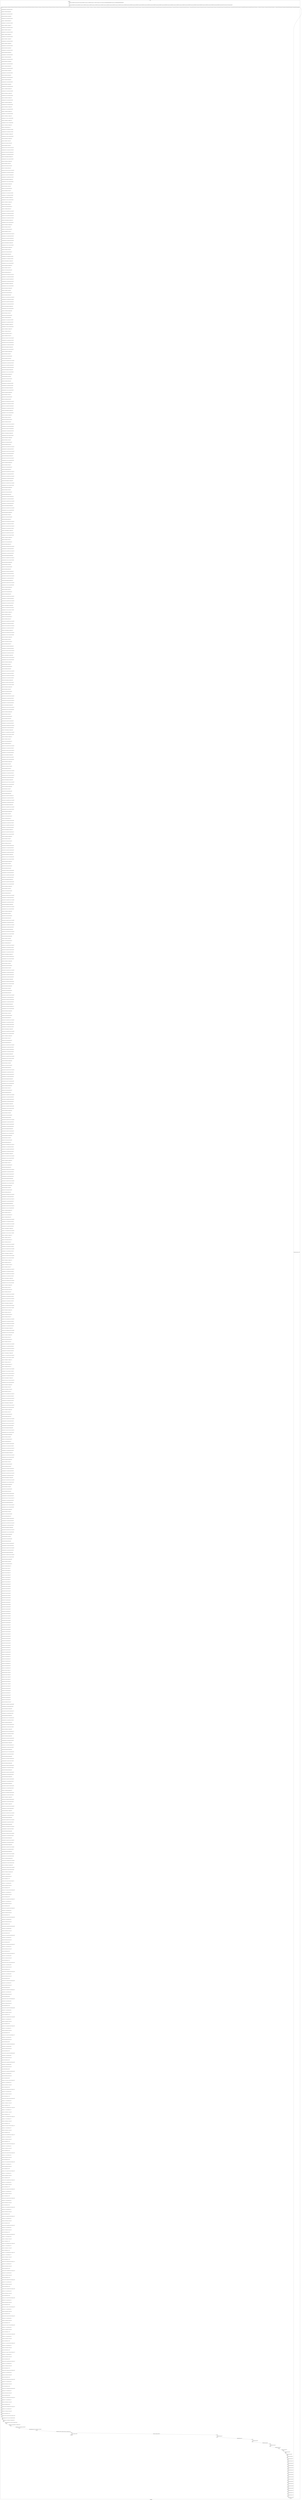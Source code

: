 digraph G {
label="Btor2XCFA";
subgraph cluster_0 {
label="main";
main_init[];
l1[];
l3[];
l4[];
l5[];
l6[];
l7[];
l8[];
l9[];
l10[];
l11[];
l12[];
l13[];
l14[];
l15[];
l16[];
l17[];
l18[];
l19[];
l20[];
l21[];
l22[];
l23[];
l24[];
l25[];
l26[];
l27[];
l28[];
l29[];
l30[];
l31[];
l32[];
l33[];
l34[];
l35[];
l36[];
l37[];
l38[];
l39[];
l40[];
l41[];
l42[];
l43[];
l44[];
l45[];
l46[];
l47[];
l48[];
l49[];
l50[];
l51[];
l52[];
l53[];
l54[];
l55[];
l56[];
l57[];
l58[];
l59[];
l60[];
l61[];
l62[];
l63[];
l64[];
l65[];
l66[];
l67[];
l68[];
l69[];
l70[];
l71[];
l72[];
l73[];
l74[];
l75[];
l76[];
l77[];
l78[];
l79[];
l80[];
l81[];
l82[];
l83[];
l84[];
l85[];
l86[];
l87[];
l88[];
l89[];
l90[];
l91[];
l92[];
l93[];
l94[];
l95[];
l96[];
l97[];
l98[];
l99[];
l100[];
l101[];
l102[];
l103[];
l104[];
l105[];
l106[];
l107[];
l108[];
l109[];
l110[];
l111[];
l112[];
l113[];
l114[];
l115[];
l116[];
l117[];
l118[];
l119[];
l120[];
l121[];
l122[];
l123[];
l124[];
l125[];
l126[];
l127[];
l128[];
l129[];
l130[];
l131[];
l132[];
l133[];
l134[];
l135[];
l136[];
l137[];
l138[];
l139[];
l140[];
l141[];
l142[];
l143[];
l144[];
l145[];
l146[];
l147[];
l148[];
l149[];
l150[];
l151[];
l152[];
l153[];
l154[];
l155[];
l156[];
l157[];
l158[];
l159[];
l160[];
l161[];
l162[];
l163[];
l164[];
l165[];
l166[];
l167[];
l168[];
l169[];
l170[];
l171[];
l172[];
l173[];
l174[];
l175[];
l176[];
l177[];
l178[];
l179[];
l180[];
l181[];
l182[];
l183[];
l184[];
l185[];
l186[];
l187[];
l188[];
l189[];
l190[];
l191[];
l192[];
l193[];
l194[];
l195[];
l196[];
l197[];
l198[];
l199[];
l200[];
l201[];
l202[];
l203[];
l204[];
l205[];
l206[];
l207[];
l208[];
l209[];
l210[];
l211[];
l212[];
l213[];
l214[];
l215[];
l216[];
l217[];
l218[];
l219[];
l220[];
l221[];
l222[];
l223[];
l224[];
l225[];
l226[];
l227[];
l228[];
l229[];
l230[];
l231[];
l232[];
l233[];
l234[];
l235[];
l236[];
l237[];
l238[];
l239[];
l240[];
l241[];
l242[];
l243[];
l244[];
l245[];
l246[];
l247[];
l248[];
l249[];
l250[];
l251[];
l252[];
l253[];
l254[];
l255[];
l256[];
l257[];
l258[];
l259[];
l260[];
l261[];
l262[];
l263[];
l264[];
l265[];
l266[];
l267[];
l268[];
l269[];
l270[];
l271[];
l272[];
l273[];
l274[];
l275[];
l276[];
l277[];
l278[];
l279[];
l280[];
l281[];
l282[];
l283[];
l284[];
l285[];
l286[];
l287[];
l288[];
l289[];
l290[];
l291[];
l292[];
l293[];
l294[];
l295[];
l296[];
l297[];
l298[];
l299[];
l300[];
l301[];
l302[];
l303[];
l304[];
l305[];
l306[];
l307[];
l308[];
l309[];
l310[];
l311[];
l312[];
l313[];
l314[];
l315[];
l316[];
l317[];
l318[];
l319[];
l320[];
l321[];
l322[];
l323[];
l324[];
l325[];
l326[];
l327[];
l328[];
l329[];
l330[];
l331[];
l332[];
l333[];
l334[];
l335[];
l336[];
l337[];
l338[];
l339[];
l340[];
l341[];
l342[];
l343[];
l344[];
l345[];
l346[];
l347[];
l348[];
l349[];
l350[];
l351[];
l352[];
l353[];
l354[];
l355[];
l356[];
l357[];
l358[];
l359[];
l360[];
l361[];
l362[];
l363[];
l364[];
l365[];
l366[];
l367[];
l368[];
l369[];
l370[];
l371[];
l372[];
l373[];
l374[];
l375[];
l376[];
l377[];
l378[];
l379[];
l380[];
l381[];
l382[];
l383[];
l384[];
l385[];
l386[];
l387[];
l388[];
l389[];
l390[];
l391[];
l392[];
l393[];
l394[];
l395[];
l396[];
l397[];
l398[];
l399[];
l400[];
l401[];
l402[];
l403[];
l404[];
l405[];
l406[];
l407[];
l408[];
l409[];
l410[];
l411[];
l412[];
l413[];
l414[];
l415[];
l416[];
l417[];
l418[];
l419[];
l420[];
l421[];
l422[];
l423[];
l424[];
l425[];
l426[];
l427[];
l428[];
l429[];
l430[];
l431[];
l432[];
l433[];
l434[];
l435[];
l436[];
l437[];
l438[];
l439[];
l440[];
l441[];
l442[];
l443[];
l444[];
l445[];
l446[];
l447[];
l448[];
l449[];
l450[];
l451[];
l452[];
l453[];
l454[];
l455[];
l456[];
l457[];
l458[];
l459[];
l460[];
l461[];
l462[];
l463[];
l464[];
l465[];
l466[];
l467[];
l468[];
l469[];
l470[];
l471[];
l472[];
l473[];
l474[];
l475[];
l476[];
l477[];
l478[];
l479[];
l480[];
l481[];
l482[];
l483[];
l484[];
l485[];
l486[];
l487[];
l488[];
l489[];
l490[];
l491[];
l492[];
l493[];
l494[];
l495[];
l496[];
l497[];
l498[];
l499[];
l500[];
l501[];
l502[];
l503[];
l504[];
l505[];
l506[];
l507[];
l508[];
l509[];
l510[];
l511[];
l512[];
l513[];
l514[];
l515[];
l516[];
l517[];
l518[];
l519[];
l520[];
l521[];
l522[];
l523[];
l524[];
l525[];
l526[];
l527[];
l528[];
l529[];
l530[];
l531[];
l532[];
l533[];
l534[];
l535[];
l536[];
l537[];
l538[];
l539[];
l540[];
l541[];
l542[];
l543[];
l544[];
l545[];
l546[];
l547[];
l548[];
l549[];
l550[];
l551[];
l552[];
l553[];
l554[];
l555[];
l556[];
l557[];
l558[];
l559[];
l560[];
l561[];
l562[];
l563[];
l564[];
l565[];
l566[];
l567[];
l568[];
l569[];
l570[];
l571[];
l572[];
l573[];
l574[];
l575[];
l576[];
l577[];
l578[];
l579[];
l580[];
l581[];
l582[];
l583[];
l584[];
l585[];
l586[];
l587[];
l588[];
l589[];
l590[];
l591[];
l592[];
l593[];
l594[];
l595[];
l596[];
l597[];
l598[];
l599[];
l600[];
l601[];
l602[];
l603[];
l604[];
l605[];
l606[];
l607[];
l608[];
l609[];
l610[];
l611[];
l612[];
l613[];
l614[];
l615[];
l616[];
l617[];
l618[];
l619[];
l620[];
l621[];
l622[];
l623[];
l624[];
l625[];
l626[];
l627[];
l628[];
l629[];
l630[];
l631[];
l632[];
l633[];
l634[];
l635[];
l636[];
l637[];
l638[];
l639[];
l640[];
l641[];
l642[];
l643[];
l644[];
l645[];
l646[];
l647[];
l648[];
l649[];
l650[];
l651[];
l652[];
l653[];
l654[];
l655[];
l656[];
l657[];
l658[];
l659[];
l660[];
l661[];
l662[];
l663[];
l664[];
l665[];
l666[];
l667[];
l668[];
l669[];
l670[];
l671[];
l672[];
l673[];
l674[];
l675[];
l676[];
l677[];
l678[];
l679[];
l680[];
l681[];
l682[];
l683[];
l684[];
l685[];
l686[];
l687[];
l688[];
l689[];
l690[];
l691[];
l692[];
l693[];
l694[];
l695[];
l696[];
l697[];
l698[];
l699[];
l700[];
l701[];
l702[];
l703[];
l704[];
l705[];
l706[];
l707[];
l708[];
l709[];
l710[];
l711[];
l712[];
l713[];
l714[];
l715[];
l716[];
l717[];
l718[];
l719[];
l720[];
l721[];
l722[];
l723[];
l724[];
l725[];
l726[];
l727[];
l728[];
l729[];
l730[];
l731[];
l732[];
l733[];
l734[];
l735[];
l736[];
l737[];
l738[];
l739[];
l740[];
l741[];
l742[];
l743[];
l744[];
l745[];
l746[];
l747[];
l748[];
l749[];
l750[];
l751[];
l752[];
l753[];
l754[];
l755[];
l756[];
l757[];
l758[];
l759[];
l760[];
l761[];
l762[];
l763[];
l764[];
l765[];
l766[];
l767[];
l768[];
l769[];
l770[];
l771[];
l772[];
l773[];
l774[];
l775[];
l776[];
l777[];
l778[];
l779[];
l780[];
l781[];
l782[];
l783[];
l784[];
l785[];
l786[];
l787[];
l788[];
l789[];
l790[];
l791[];
l792[];
l793[];
l794[];
l795[];
l796[];
l797[];
l798[];
l799[];
l800[];
l801[];
l802[];
l803[];
l804[];
l805[];
l806[];
l807[];
l808[];
l809[];
l810[];
l811[];
l812[];
l813[];
l814[];
l815[];
l816[];
l817[];
l818[];
l819[];
l820[];
l821[];
l822[];
l823[];
l824[];
l825[];
l826[];
l827[];
l828[];
l829[];
l830[];
l831[];
l832[];
l833[];
l834[];
l835[];
l836[];
l837[];
l838[];
l839[];
l840[];
l841[];
l842[];
l843[];
l844[];
l845[];
l846[];
l847[];
l848[];
l849[];
l850[];
l851[];
l852[];
l853[];
l854[];
l855[];
l856[];
l857[];
l858[];
l859[];
l860[];
l861[];
l862[];
l863[];
l864[];
l865[];
l866[];
l867[];
l868[];
l869[];
l870[];
l871[];
l872[];
l873[];
l874[];
l875[];
l876[];
l877[];
l878[];
l879[];
l880[];
l881[];
l882[];
l883[];
l884[];
l885[];
l886[];
l887[];
l888[];
l889[];
l890[];
l891[];
l892[];
l893[];
l894[];
l895[];
l896[];
l897[];
l898[];
l899[];
l900[];
l901[];
l902[];
l903[];
l904[];
l905[];
l906[];
l907[];
l908[];
l909[];
l910[];
l911[];
l912[];
l913[];
l914[];
l915[];
l916[];
l917[];
l918[];
l919[];
l920[];
l921[];
l922[];
l923[];
l924[];
l925[];
l926[];
l927[];
l928[];
l929[];
l930[];
l931[];
l932[];
l933[];
l934[];
l935[];
l936[];
l937[];
l938[];
l939[];
l940[];
l941[];
l942[];
l943[];
l944[];
l945[];
l946[];
l947[];
l948[];
l949[];
l950[];
l951[];
l952[];
l953[];
l954[];
l955[];
l956[];
l957[];
l958[];
l959[];
l960[];
l961[];
l962[];
l963[];
l964[];
l965[];
l966[];
l967[];
l968[];
l969[];
l970[];
l971[];
l972[];
l973[];
l974[];
l975[];
l976[];
l977[];
l978[];
l979[];
l980[];
l981[];
l982[];
l983[];
l984[];
l985[];
l986[];
l987[];
l988[];
l989[];
l990[];
l991[];
l992[];
l993[];
l994[];
l995[];
l996[];
l997[];
l998[];
l999[];
l1000[];
l1001[];
l1002[];
l1003[];
l1004[];
l1005[];
l1006[];
l1007[];
l1008[];
l1009[];
l1010[];
l1011[];
l1012[];
l1013[];
l1014[];
l1015[];
l1016[];
l1017[];
l1018[];
l1019[];
l1020[];
l1021[];
l1022[];
l1023[];
l1024[];
l1025[];
l1026[];
l1027[];
l1028[];
l1029[];
l1030[];
l1031[];
l1032[];
l1033[];
l1034[];
l1035[];
l1036[];
l1037[];
l1038[];
l1039[];
l1040[];
l1041[];
l1042[];
l1043[];
l1044[];
l1045[];
l1046[];
l1047[];
l1048[];
l1049[];
l1050[];
l1051[];
l1052[];
l1053[];
l1054[];
l1055[];
l1056[];
l1057[];
l1058[];
l1059[];
l1060[];
l1061[];
l1062[];
l1063[];
l1064[];
l1065[];
l1066[];
l1067[];
l1068[];
l1069[];
l1070[];
l1071[];
l1072[];
l1073[];
l1074[];
main_error[];
l1075[];
l1076[];
l1077[];
l1078[];
l1079[];
l1080[];
l1081[];
l1082[];
l1083[];
l1084[];
l1085[];
l1086[];
l1087[];
l1088[];
l1089[];
l1090[];
l1091[];
l1092[];
l1093[];
l1094[];
l1095[];
l1096[];
l1097[];
l1098[];
l1099[];
l1100[];
l1101[];
l1102[];
l1103[];
main_init -> l1 [label="[(assign const_5 #b00000000),(assign const_58 #b0),(assign const_65 #b00000001),(assign const_114 #b00000000),(assign const_117 #b00011000),(assign const_176 #b1),(assign const_1008 #b000000000000000000000000),(assign const_1010 #b00000000000000000000000000000001)] "];
l3 -> l4 [label="[(havoc input_122),(havoc input_124),(havoc input_126),(havoc input_128),(havoc input_130),(havoc input_132),(havoc input_134),(havoc input_136),(havoc input_138),(havoc input_140),(havoc input_142),(havoc input_144),(havoc input_146),(havoc input_148),(havoc input_150),(havoc input_152),(havoc input_154),(havoc input_156),(havoc input_158),(havoc input_160),(havoc input_162),(havoc input_164),(havoc input_166),(havoc input_168),(havoc input_170),(havoc input_172),(havoc input_174),(havoc input_178),(havoc input_187),(havoc input_198),(havoc input_209),(havoc input_218),(havoc input_229),(havoc input_240),(havoc input_249),(havoc input_260),(havoc input_271),(havoc input_280),(havoc input_291),(havoc input_302),(havoc input_311),(havoc input_322),(havoc input_333),(havoc input_345),(havoc input_357),(havoc input_369),(havoc input_381),(havoc input_393),(havoc input_405),(havoc input_417),(havoc input_429),(havoc input_441),(havoc input_453),(havoc input_465),(havoc input_477),(havoc input_489),(havoc input_501),(havoc input_513),(havoc input_525),(havoc input_537),(havoc input_549),(havoc input_561),(havoc input_573),(havoc input_585),(havoc input_597),(havoc input_609),(havoc input_621),(havoc input_633),(havoc input_645),(havoc input_657),(havoc input_669),(havoc input_681),(havoc input_693),(havoc input_705),(havoc input_717),(havoc input_729),(havoc input_741),(havoc input_753),(havoc input_765),(havoc input_777),(havoc input_789),(havoc input_801),(havoc input_813),(havoc input_825),(havoc input_837),(havoc input_849),(havoc input_861)] "];
l4 -> l5 [label="[(assign comparison_66 (ite (= const_65 state_6) #b1 #b0))] "];
l5 -> l6 [label="[(assign binary_67 (bvand state_59 comparison_66))] "];
l6 -> l7 [label="[(assign comparison_68 (ite (= const_65 state_8) #b1 #b0))] "];
l7 -> l8 [label="[(assign binary_69 (bvand binary_67 comparison_68))] "];
l8 -> l9 [label="[(assign comparison_70 (ite (= const_65 state_10) #b1 #b0))] "];
l9 -> l10 [label="[(assign binary_71 (bvand binary_69 comparison_70))] "];
l10 -> l11 [label="[(assign comparison_72 (ite (= const_65 state_12) #b1 #b0))] "];
l11 -> l12 [label="[(assign binary_73 (bvand binary_71 comparison_72))] "];
l12 -> l13 [label="[(assign comparison_74 (ite (= const_65 state_14) #b1 #b0))] "];
l13 -> l14 [label="[(assign binary_75 (bvand binary_73 comparison_74))] "];
l14 -> l15 [label="[(assign comparison_76 (ite (= const_65 state_16) #b1 #b0))] "];
l15 -> l16 [label="[(assign binary_77 (bvand binary_75 comparison_76))] "];
l16 -> l17 [label="[(assign comparison_78 (ite (= const_65 state_18) #b1 #b0))] "];
l17 -> l18 [label="[(assign binary_79 (bvand binary_77 comparison_78))] "];
l18 -> l19 [label="[(assign comparison_80 (ite (= const_65 state_20) #b1 #b0))] "];
l19 -> l20 [label="[(assign binary_81 (bvand binary_79 comparison_80))] "];
l20 -> l21 [label="[(assign comparison_82 (ite (= const_65 state_22) #b1 #b0))] "];
l21 -> l22 [label="[(assign binary_83 (bvand binary_81 comparison_82))] "];
l22 -> l23 [label="[(assign comparison_84 (ite (= const_65 state_24) #b1 #b0))] "];
l23 -> l24 [label="[(assign binary_85 (bvand binary_83 comparison_84))] "];
l24 -> l25 [label="[(assign comparison_86 (ite (= const_65 state_26) #b1 #b0))] "];
l25 -> l26 [label="[(assign binary_87 (bvand binary_85 comparison_86))] "];
l26 -> l27 [label="[(assign comparison_88 (ite (= const_65 state_28) #b1 #b0))] "];
l27 -> l28 [label="[(assign binary_89 (bvand binary_87 comparison_88))] "];
l28 -> l29 [label="[(assign comparison_90 (ite (= const_65 state_30) #b1 #b0))] "];
l29 -> l30 [label="[(assign binary_91 (bvand binary_89 comparison_90))] "];
l30 -> l31 [label="[(assign comparison_92 (ite (= const_65 state_32) #b1 #b0))] "];
l31 -> l32 [label="[(assign binary_93 (bvand binary_91 comparison_92))] "];
l32 -> l33 [label="[(assign comparison_94 (ite (= const_65 state_34) #b1 #b0))] "];
l33 -> l34 [label="[(assign binary_95 (bvand binary_93 comparison_94))] "];
l34 -> l35 [label="[(assign comparison_96 (ite (= const_65 state_36) #b1 #b0))] "];
l35 -> l36 [label="[(assign binary_97 (bvand binary_95 comparison_96))] "];
l36 -> l37 [label="[(assign comparison_98 (ite (= const_65 state_38) #b1 #b0))] "];
l37 -> l38 [label="[(assign binary_99 (bvand binary_97 comparison_98))] "];
l38 -> l39 [label="[(assign comparison_100 (ite (= const_65 state_40) #b1 #b0))] "];
l39 -> l40 [label="[(assign binary_101 (bvand binary_99 comparison_100))] "];
l40 -> l41 [label="[(assign comparison_102 (ite (= const_65 state_42) #b1 #b0))] "];
l41 -> l42 [label="[(assign binary_103 (bvand binary_101 comparison_102))] "];
l42 -> l43 [label="[(assign comparison_104 (ite (= const_65 state_44) #b1 #b0))] "];
l43 -> l44 [label="[(assign binary_105 (bvand binary_103 comparison_104))] "];
l44 -> l45 [label="[(assign comparison_106 (ite (= const_65 state_46) #b1 #b0))] "];
l45 -> l46 [label="[(assign binary_107 (bvand binary_105 comparison_106))] "];
l46 -> l47 [label="[(assign comparison_108 (ite (= const_65 state_48) #b1 #b0))] "];
l47 -> l48 [label="[(assign binary_109 (bvand binary_107 comparison_108))] "];
l48 -> l49 [label="[(assign comparison_110 (ite (= const_65 state_50) #b1 #b0))] "];
l49 -> l50 [label="[(assign binary_111 (bvand binary_109 comparison_110))] "];
l50 -> l51 [label="[(assign comparison_112 (ite (= const_65 state_52) #b1 #b0))] "];
l51 -> l52 [label="[(assign binary_113 (bvand binary_111 comparison_112))] "];
l52 -> l53 [label="[(assign comparison_115 (ite (= const_114 state_54) #b1 #b0))] "];
l53 -> l54 [label="[(assign binary_116 (bvand binary_113 comparison_115))] "];
l54 -> l55 [label="[(assign comparison_118 (ite (= const_117 state_56) #b1 #b0))] "];
l55 -> l56 [label="[(assign binary_119 (bvand binary_116 comparison_118))] "];
l56 -> l57 [label="[(assign binary_120 (bvand state_63 binary_119))] "];
l57 -> l58 [label="[(assign comparison_179 (ite (= const_65 input_122) #b1 #b0))] "];
l58 -> l59 [label="[(assign comparison_180 (ite (= const_65 input_124) #b1 #b0))] "];
l59 -> l60 [label="[(assign binary_181 (bvand comparison_179 comparison_180))] "];
l60 -> l61 [label="[(assign comparison_182 (ite (= const_114 input_126) #b1 #b0))] "];
l61 -> l62 [label="[(assign binary_183 (bvand binary_181 comparison_182))] "];
l62 -> l63 [label="[(assign binary_184 (bvand input_174 binary_183))] "];
l63 -> l64 [label="[(assign binary_185 (bvor (bvnot input_178) binary_184))] "];
l64 -> l65 [label="[(assign binary_186 (bvand input_174 binary_185))] "];
l65 -> l66 [label="[(assign ternary_188 (ite (= input_178 #b1) const_114 input_124))] "];
l66 -> l67 [label="[(assign comparison_189 (ite (= const_65 ternary_188) #b1 #b0))] "];
l67 -> l68 [label="[(assign ternary_190 (ite (= input_178 #b1) const_65 input_126))] "];
l68 -> l69 [label="[(assign comparison_191 (ite (= const_65 ternary_190) #b1 #b0))] "];
l69 -> l70 [label="[(assign binary_192 (bvand comparison_189 comparison_191))] "];
l70 -> l71 [label="[(assign comparison_193 (ite (= const_114 input_128) #b1 #b0))] "];
l71 -> l72 [label="[(assign binary_194 (bvand binary_192 comparison_193))] "];
l72 -> l73 [label="[(assign binary_195 (bvand input_174 binary_194))] "];
l73 -> l74 [label="[(assign binary_196 (bvor (bvnot input_187) binary_195))] "];
l74 -> l75 [label="[(assign binary_197 (bvand binary_186 binary_196))] "];
l75 -> l76 [label="[(assign ternary_199 (ite (= input_187 #b1) const_114 ternary_190))] "];
l76 -> l77 [label="[(assign comparison_200 (ite (= const_65 ternary_199) #b1 #b0))] "];
l77 -> l78 [label="[(assign ternary_201 (ite (= input_187 #b1) const_65 input_128))] "];
l78 -> l79 [label="[(assign comparison_202 (ite (= const_65 ternary_201) #b1 #b0))] "];
l79 -> l80 [label="[(assign binary_203 (bvand comparison_200 comparison_202))] "];
l80 -> l81 [label="[(assign comparison_204 (ite (= const_114 input_130) #b1 #b0))] "];
l81 -> l82 [label="[(assign binary_205 (bvand binary_203 comparison_204))] "];
l82 -> l83 [label="[(assign binary_206 (bvand input_174 binary_205))] "];
l83 -> l84 [label="[(assign binary_207 (bvor (bvnot input_198) binary_206))] "];
l84 -> l85 [label="[(assign binary_208 (bvand binary_197 binary_207))] "];
l85 -> l86 [label="[(assign comparison_210 (ite (= const_65 input_132) #b1 #b0))] "];
l86 -> l87 [label="[(assign comparison_211 (ite (= const_65 input_134) #b1 #b0))] "];
l87 -> l88 [label="[(assign binary_212 (bvand comparison_210 comparison_211))] "];
l88 -> l89 [label="[(assign comparison_213 (ite (= const_114 input_136) #b1 #b0))] "];
l89 -> l90 [label="[(assign binary_214 (bvand binary_212 comparison_213))] "];
l90 -> l91 [label="[(assign binary_215 (bvand input_174 binary_214))] "];
l91 -> l92 [label="[(assign binary_216 (bvor (bvnot input_209) binary_215))] "];
l92 -> l93 [label="[(assign binary_217 (bvand binary_208 binary_216))] "];
l93 -> l94 [label="[(assign ternary_219 (ite (= input_209 #b1) const_114 input_134))] "];
l94 -> l95 [label="[(assign comparison_220 (ite (= const_65 ternary_219) #b1 #b0))] "];
l95 -> l96 [label="[(assign ternary_221 (ite (= input_209 #b1) const_65 input_136))] "];
l96 -> l97 [label="[(assign comparison_222 (ite (= const_65 ternary_221) #b1 #b0))] "];
l97 -> l98 [label="[(assign binary_223 (bvand comparison_220 comparison_222))] "];
l98 -> l99 [label="[(assign comparison_224 (ite (= const_114 input_138) #b1 #b0))] "];
l99 -> l100 [label="[(assign binary_225 (bvand binary_223 comparison_224))] "];
l100 -> l101 [label="[(assign binary_226 (bvand input_174 binary_225))] "];
l101 -> l102 [label="[(assign binary_227 (bvor (bvnot input_218) binary_226))] "];
l102 -> l103 [label="[(assign binary_228 (bvand binary_217 binary_227))] "];
l103 -> l104 [label="[(assign ternary_230 (ite (= input_218 #b1) const_114 ternary_221))] "];
l104 -> l105 [label="[(assign comparison_231 (ite (= const_65 ternary_230) #b1 #b0))] "];
l105 -> l106 [label="[(assign ternary_232 (ite (= input_218 #b1) const_65 input_138))] "];
l106 -> l107 [label="[(assign comparison_233 (ite (= const_65 ternary_232) #b1 #b0))] "];
l107 -> l108 [label="[(assign binary_234 (bvand comparison_231 comparison_233))] "];
l108 -> l109 [label="[(assign comparison_235 (ite (= const_114 input_140) #b1 #b0))] "];
l109 -> l110 [label="[(assign binary_236 (bvand binary_234 comparison_235))] "];
l110 -> l111 [label="[(assign binary_237 (bvand input_174 binary_236))] "];
l111 -> l112 [label="[(assign binary_238 (bvor (bvnot input_229) binary_237))] "];
l112 -> l113 [label="[(assign binary_239 (bvand binary_228 binary_238))] "];
l113 -> l114 [label="[(assign comparison_241 (ite (= const_65 input_142) #b1 #b0))] "];
l114 -> l115 [label="[(assign comparison_242 (ite (= const_65 input_144) #b1 #b0))] "];
l115 -> l116 [label="[(assign binary_243 (bvand comparison_241 comparison_242))] "];
l116 -> l117 [label="[(assign comparison_244 (ite (= const_114 input_146) #b1 #b0))] "];
l117 -> l118 [label="[(assign binary_245 (bvand binary_243 comparison_244))] "];
l118 -> l119 [label="[(assign binary_246 (bvand input_174 binary_245))] "];
l119 -> l120 [label="[(assign binary_247 (bvor (bvnot input_240) binary_246))] "];
l120 -> l121 [label="[(assign binary_248 (bvand binary_239 binary_247))] "];
l121 -> l122 [label="[(assign ternary_250 (ite (= input_240 #b1) const_114 input_144))] "];
l122 -> l123 [label="[(assign comparison_251 (ite (= const_65 ternary_250) #b1 #b0))] "];
l123 -> l124 [label="[(assign ternary_252 (ite (= input_240 #b1) const_65 input_146))] "];
l124 -> l125 [label="[(assign comparison_253 (ite (= const_65 ternary_252) #b1 #b0))] "];
l125 -> l126 [label="[(assign binary_254 (bvand comparison_251 comparison_253))] "];
l126 -> l127 [label="[(assign comparison_255 (ite (= const_114 input_148) #b1 #b0))] "];
l127 -> l128 [label="[(assign binary_256 (bvand binary_254 comparison_255))] "];
l128 -> l129 [label="[(assign binary_257 (bvand input_174 binary_256))] "];
l129 -> l130 [label="[(assign binary_258 (bvor (bvnot input_249) binary_257))] "];
l130 -> l131 [label="[(assign binary_259 (bvand binary_248 binary_258))] "];
l131 -> l132 [label="[(assign ternary_261 (ite (= input_249 #b1) const_114 ternary_252))] "];
l132 -> l133 [label="[(assign comparison_262 (ite (= const_65 ternary_261) #b1 #b0))] "];
l133 -> l134 [label="[(assign ternary_263 (ite (= input_249 #b1) const_65 input_148))] "];
l134 -> l135 [label="[(assign comparison_264 (ite (= const_65 ternary_263) #b1 #b0))] "];
l135 -> l136 [label="[(assign binary_265 (bvand comparison_262 comparison_264))] "];
l136 -> l137 [label="[(assign comparison_266 (ite (= const_114 input_150) #b1 #b0))] "];
l137 -> l138 [label="[(assign binary_267 (bvand binary_265 comparison_266))] "];
l138 -> l139 [label="[(assign binary_268 (bvand input_174 binary_267))] "];
l139 -> l140 [label="[(assign binary_269 (bvor (bvnot input_260) binary_268))] "];
l140 -> l141 [label="[(assign binary_270 (bvand binary_259 binary_269))] "];
l141 -> l142 [label="[(assign comparison_272 (ite (= const_65 input_152) #b1 #b0))] "];
l142 -> l143 [label="[(assign comparison_273 (ite (= const_65 input_154) #b1 #b0))] "];
l143 -> l144 [label="[(assign binary_274 (bvand comparison_272 comparison_273))] "];
l144 -> l145 [label="[(assign comparison_275 (ite (= const_114 input_156) #b1 #b0))] "];
l145 -> l146 [label="[(assign binary_276 (bvand binary_274 comparison_275))] "];
l146 -> l147 [label="[(assign binary_277 (bvand input_174 binary_276))] "];
l147 -> l148 [label="[(assign binary_278 (bvor (bvnot input_271) binary_277))] "];
l148 -> l149 [label="[(assign binary_279 (bvand binary_270 binary_278))] "];
l149 -> l150 [label="[(assign ternary_281 (ite (= input_271 #b1) const_114 input_154))] "];
l150 -> l151 [label="[(assign comparison_282 (ite (= const_65 ternary_281) #b1 #b0))] "];
l151 -> l152 [label="[(assign ternary_283 (ite (= input_271 #b1) const_65 input_156))] "];
l152 -> l153 [label="[(assign comparison_284 (ite (= const_65 ternary_283) #b1 #b0))] "];
l153 -> l154 [label="[(assign binary_285 (bvand comparison_282 comparison_284))] "];
l154 -> l155 [label="[(assign comparison_286 (ite (= const_114 input_158) #b1 #b0))] "];
l155 -> l156 [label="[(assign binary_287 (bvand binary_285 comparison_286))] "];
l156 -> l157 [label="[(assign binary_288 (bvand input_174 binary_287))] "];
l157 -> l158 [label="[(assign binary_289 (bvor (bvnot input_280) binary_288))] "];
l158 -> l159 [label="[(assign binary_290 (bvand binary_279 binary_289))] "];
l159 -> l160 [label="[(assign ternary_292 (ite (= input_280 #b1) const_114 ternary_283))] "];
l160 -> l161 [label="[(assign comparison_293 (ite (= const_65 ternary_292) #b1 #b0))] "];
l161 -> l162 [label="[(assign ternary_294 (ite (= input_280 #b1) const_65 input_158))] "];
l162 -> l163 [label="[(assign comparison_295 (ite (= const_65 ternary_294) #b1 #b0))] "];
l163 -> l164 [label="[(assign binary_296 (bvand comparison_293 comparison_295))] "];
l164 -> l165 [label="[(assign comparison_297 (ite (= const_114 input_160) #b1 #b0))] "];
l165 -> l166 [label="[(assign binary_298 (bvand binary_296 comparison_297))] "];
l166 -> l167 [label="[(assign binary_299 (bvand input_174 binary_298))] "];
l167 -> l168 [label="[(assign binary_300 (bvor (bvnot input_291) binary_299))] "];
l168 -> l169 [label="[(assign binary_301 (bvand binary_290 binary_300))] "];
l169 -> l170 [label="[(assign comparison_303 (ite (= const_65 input_162) #b1 #b0))] "];
l170 -> l171 [label="[(assign comparison_304 (ite (= const_65 input_164) #b1 #b0))] "];
l171 -> l172 [label="[(assign binary_305 (bvand comparison_303 comparison_304))] "];
l172 -> l173 [label="[(assign comparison_306 (ite (= const_114 input_166) #b1 #b0))] "];
l173 -> l174 [label="[(assign binary_307 (bvand binary_305 comparison_306))] "];
l174 -> l175 [label="[(assign binary_308 (bvand input_174 binary_307))] "];
l175 -> l176 [label="[(assign binary_309 (bvor (bvnot input_302) binary_308))] "];
l176 -> l177 [label="[(assign binary_310 (bvand binary_301 binary_309))] "];
l177 -> l178 [label="[(assign ternary_312 (ite (= input_302 #b1) const_114 input_164))] "];
l178 -> l179 [label="[(assign comparison_313 (ite (= const_65 ternary_312) #b1 #b0))] "];
l179 -> l180 [label="[(assign ternary_314 (ite (= input_302 #b1) const_65 input_166))] "];
l180 -> l181 [label="[(assign comparison_315 (ite (= const_65 ternary_314) #b1 #b0))] "];
l181 -> l182 [label="[(assign binary_316 (bvand comparison_313 comparison_315))] "];
l182 -> l183 [label="[(assign comparison_317 (ite (= const_114 input_168) #b1 #b0))] "];
l183 -> l184 [label="[(assign binary_318 (bvand binary_316 comparison_317))] "];
l184 -> l185 [label="[(assign binary_319 (bvand input_174 binary_318))] "];
l185 -> l186 [label="[(assign binary_320 (bvor (bvnot input_311) binary_319))] "];
l186 -> l187 [label="[(assign binary_321 (bvand binary_310 binary_320))] "];
l187 -> l188 [label="[(assign ternary_323 (ite (= input_311 #b1) const_114 ternary_314))] "];
l188 -> l189 [label="[(assign comparison_324 (ite (= const_65 ternary_323) #b1 #b0))] "];
l189 -> l190 [label="[(assign ternary_325 (ite (= input_311 #b1) const_65 input_168))] "];
l190 -> l191 [label="[(assign comparison_326 (ite (= const_65 ternary_325) #b1 #b0))] "];
l191 -> l192 [label="[(assign binary_327 (bvand comparison_324 comparison_326))] "];
l192 -> l193 [label="[(assign comparison_328 (ite (= const_114 input_170) #b1 #b0))] "];
l193 -> l194 [label="[(assign binary_329 (bvand binary_327 comparison_328))] "];
l194 -> l195 [label="[(assign binary_330 (bvand input_174 binary_329))] "];
l195 -> l196 [label="[(assign binary_331 (bvor (bvnot input_322) binary_330))] "];
l196 -> l197 [label="[(assign binary_332 (bvand binary_321 binary_331))] "];
l197 -> l198 [label="[(assign ternary_334 (ite (= input_198 #b1) const_114 ternary_199))] "];
l198 -> l199 [label="[(assign comparison_335 (ite (= const_65 ternary_334) #b1 #b0))] "];
l199 -> l200 [label="[(assign ternary_336 (ite (= input_187 #b1) const_114 ternary_188))] "];
l200 -> l201 [label="[(assign comparison_337 (ite (= const_65 ternary_336) #b1 #b0))] "];
l201 -> l202 [label="[(assign binary_338 (bvand comparison_335 comparison_337))] "];
l202 -> l203 [label="[(assign ternary_339 (ite (= input_178 #b1) const_114 input_122))] "];
l203 -> l204 [label="[(assign comparison_340 (ite (= const_114 ternary_339) #b1 #b0))] "];
l204 -> l205 [label="[(assign binary_341 (bvand binary_338 comparison_340))] "];
l205 -> l206 [label="[(assign binary_342 (bvand input_174 binary_341))] "];
l206 -> l207 [label="[(assign binary_343 (bvor (bvnot input_333) binary_342))] "];
l207 -> l208 [label="[(assign binary_344 (bvand binary_332 binary_343))] "];
l208 -> l209 [label="[(assign ternary_346 (ite (= input_198 #b1) const_114 ternary_201))] "];
l209 -> l210 [label="[(assign comparison_347 (ite (= const_65 ternary_346) #b1 #b0))] "];
l210 -> l211 [label="[(assign ternary_348 (ite (= input_333 #b1) const_114 ternary_334))] "];
l211 -> l212 [label="[(assign comparison_349 (ite (= const_65 ternary_348) #b1 #b0))] "];
l212 -> l213 [label="[(assign binary_350 (bvand comparison_347 comparison_349))] "];
l213 -> l214 [label="[(assign ternary_351 (ite (= input_333 #b1) const_114 ternary_336))] "];
l214 -> l215 [label="[(assign comparison_352 (ite (= const_114 ternary_351) #b1 #b0))] "];
l215 -> l216 [label="[(assign binary_353 (bvand binary_350 comparison_352))] "];
l216 -> l217 [label="[(assign binary_354 (bvand input_174 binary_353))] "];
l217 -> l218 [label="[(assign binary_355 (bvor (bvnot input_345) binary_354))] "];
l218 -> l219 [label="[(assign binary_356 (bvand binary_344 binary_355))] "];
l219 -> l220 [label="[(assign ternary_358 (ite (= input_198 #b1) const_65 input_130))] "];
l220 -> l221 [label="[(assign comparison_359 (ite (= const_65 ternary_358) #b1 #b0))] "];
l221 -> l222 [label="[(assign ternary_360 (ite (= input_345 #b1) const_114 ternary_346))] "];
l222 -> l223 [label="[(assign comparison_361 (ite (= const_65 ternary_360) #b1 #b0))] "];
l223 -> l224 [label="[(assign binary_362 (bvand comparison_359 comparison_361))] "];
l224 -> l225 [label="[(assign ternary_363 (ite (= input_345 #b1) const_114 ternary_348))] "];
l225 -> l226 [label="[(assign comparison_364 (ite (= const_114 ternary_363) #b1 #b0))] "];
l226 -> l227 [label="[(assign binary_365 (bvand binary_362 comparison_364))] "];
l227 -> l228 [label="[(assign binary_366 (bvand input_174 binary_365))] "];
l228 -> l229 [label="[(assign binary_367 (bvor (bvnot input_357) binary_366))] "];
l229 -> l230 [label="[(assign binary_368 (bvand binary_356 binary_367))] "];
l230 -> l231 [label="[(assign ternary_370 (ite (= input_229 #b1) const_114 ternary_230))] "];
l231 -> l232 [label="[(assign comparison_371 (ite (= const_65 ternary_370) #b1 #b0))] "];
l232 -> l233 [label="[(assign ternary_372 (ite (= input_218 #b1) const_114 ternary_219))] "];
l233 -> l234 [label="[(assign comparison_373 (ite (= const_65 ternary_372) #b1 #b0))] "];
l234 -> l235 [label="[(assign binary_374 (bvand comparison_371 comparison_373))] "];
l235 -> l236 [label="[(assign ternary_375 (ite (= input_209 #b1) const_114 input_132))] "];
l236 -> l237 [label="[(assign comparison_376 (ite (= const_114 ternary_375) #b1 #b0))] "];
l237 -> l238 [label="[(assign binary_377 (bvand binary_374 comparison_376))] "];
l238 -> l239 [label="[(assign binary_378 (bvand input_174 binary_377))] "];
l239 -> l240 [label="[(assign binary_379 (bvor (bvnot input_369) binary_378))] "];
l240 -> l241 [label="[(assign binary_380 (bvand binary_368 binary_379))] "];
l241 -> l242 [label="[(assign ternary_382 (ite (= input_229 #b1) const_114 ternary_232))] "];
l242 -> l243 [label="[(assign comparison_383 (ite (= const_65 ternary_382) #b1 #b0))] "];
l243 -> l244 [label="[(assign ternary_384 (ite (= input_369 #b1) const_114 ternary_370))] "];
l244 -> l245 [label="[(assign comparison_385 (ite (= const_65 ternary_384) #b1 #b0))] "];
l245 -> l246 [label="[(assign binary_386 (bvand comparison_383 comparison_385))] "];
l246 -> l247 [label="[(assign ternary_387 (ite (= input_369 #b1) const_114 ternary_372))] "];
l247 -> l248 [label="[(assign comparison_388 (ite (= const_114 ternary_387) #b1 #b0))] "];
l248 -> l249 [label="[(assign binary_389 (bvand binary_386 comparison_388))] "];
l249 -> l250 [label="[(assign binary_390 (bvand input_174 binary_389))] "];
l250 -> l251 [label="[(assign binary_391 (bvor (bvnot input_381) binary_390))] "];
l251 -> l252 [label="[(assign binary_392 (bvand binary_380 binary_391))] "];
l252 -> l253 [label="[(assign ternary_394 (ite (= input_229 #b1) const_65 input_140))] "];
l253 -> l254 [label="[(assign comparison_395 (ite (= const_65 ternary_394) #b1 #b0))] "];
l254 -> l255 [label="[(assign ternary_396 (ite (= input_381 #b1) const_114 ternary_382))] "];
l255 -> l256 [label="[(assign comparison_397 (ite (= const_65 ternary_396) #b1 #b0))] "];
l256 -> l257 [label="[(assign binary_398 (bvand comparison_395 comparison_397))] "];
l257 -> l258 [label="[(assign ternary_399 (ite (= input_381 #b1) const_114 ternary_384))] "];
l258 -> l259 [label="[(assign comparison_400 (ite (= const_114 ternary_399) #b1 #b0))] "];
l259 -> l260 [label="[(assign binary_401 (bvand binary_398 comparison_400))] "];
l260 -> l261 [label="[(assign binary_402 (bvand input_174 binary_401))] "];
l261 -> l262 [label="[(assign binary_403 (bvor (bvnot input_393) binary_402))] "];
l262 -> l263 [label="[(assign binary_404 (bvand binary_392 binary_403))] "];
l263 -> l264 [label="[(assign ternary_406 (ite (= input_260 #b1) const_114 ternary_261))] "];
l264 -> l265 [label="[(assign comparison_407 (ite (= const_65 ternary_406) #b1 #b0))] "];
l265 -> l266 [label="[(assign ternary_408 (ite (= input_249 #b1) const_114 ternary_250))] "];
l266 -> l267 [label="[(assign comparison_409 (ite (= const_65 ternary_408) #b1 #b0))] "];
l267 -> l268 [label="[(assign binary_410 (bvand comparison_407 comparison_409))] "];
l268 -> l269 [label="[(assign ternary_411 (ite (= input_240 #b1) const_114 input_142))] "];
l269 -> l270 [label="[(assign comparison_412 (ite (= const_114 ternary_411) #b1 #b0))] "];
l270 -> l271 [label="[(assign binary_413 (bvand binary_410 comparison_412))] "];
l271 -> l272 [label="[(assign binary_414 (bvand input_174 binary_413))] "];
l272 -> l273 [label="[(assign binary_415 (bvor (bvnot input_405) binary_414))] "];
l273 -> l274 [label="[(assign binary_416 (bvand binary_404 binary_415))] "];
l274 -> l275 [label="[(assign ternary_418 (ite (= input_260 #b1) const_114 ternary_263))] "];
l275 -> l276 [label="[(assign comparison_419 (ite (= const_65 ternary_418) #b1 #b0))] "];
l276 -> l277 [label="[(assign ternary_420 (ite (= input_405 #b1) const_114 ternary_406))] "];
l277 -> l278 [label="[(assign comparison_421 (ite (= const_65 ternary_420) #b1 #b0))] "];
l278 -> l279 [label="[(assign binary_422 (bvand comparison_419 comparison_421))] "];
l279 -> l280 [label="[(assign ternary_423 (ite (= input_405 #b1) const_114 ternary_408))] "];
l280 -> l281 [label="[(assign comparison_424 (ite (= const_114 ternary_423) #b1 #b0))] "];
l281 -> l282 [label="[(assign binary_425 (bvand binary_422 comparison_424))] "];
l282 -> l283 [label="[(assign binary_426 (bvand input_174 binary_425))] "];
l283 -> l284 [label="[(assign binary_427 (bvor (bvnot input_417) binary_426))] "];
l284 -> l285 [label="[(assign binary_428 (bvand binary_416 binary_427))] "];
l285 -> l286 [label="[(assign ternary_430 (ite (= input_260 #b1) const_65 input_150))] "];
l286 -> l287 [label="[(assign comparison_431 (ite (= const_65 ternary_430) #b1 #b0))] "];
l287 -> l288 [label="[(assign ternary_432 (ite (= input_417 #b1) const_114 ternary_418))] "];
l288 -> l289 [label="[(assign comparison_433 (ite (= const_65 ternary_432) #b1 #b0))] "];
l289 -> l290 [label="[(assign binary_434 (bvand comparison_431 comparison_433))] "];
l290 -> l291 [label="[(assign ternary_435 (ite (= input_417 #b1) const_114 ternary_420))] "];
l291 -> l292 [label="[(assign comparison_436 (ite (= const_114 ternary_435) #b1 #b0))] "];
l292 -> l293 [label="[(assign binary_437 (bvand binary_434 comparison_436))] "];
l293 -> l294 [label="[(assign binary_438 (bvand input_174 binary_437))] "];
l294 -> l295 [label="[(assign binary_439 (bvor (bvnot input_429) binary_438))] "];
l295 -> l296 [label="[(assign binary_440 (bvand binary_428 binary_439))] "];
l296 -> l297 [label="[(assign ternary_442 (ite (= input_291 #b1) const_114 ternary_292))] "];
l297 -> l298 [label="[(assign comparison_443 (ite (= const_65 ternary_442) #b1 #b0))] "];
l298 -> l299 [label="[(assign ternary_444 (ite (= input_280 #b1) const_114 ternary_281))] "];
l299 -> l300 [label="[(assign comparison_445 (ite (= const_65 ternary_444) #b1 #b0))] "];
l300 -> l301 [label="[(assign binary_446 (bvand comparison_443 comparison_445))] "];
l301 -> l302 [label="[(assign ternary_447 (ite (= input_271 #b1) const_114 input_152))] "];
l302 -> l303 [label="[(assign comparison_448 (ite (= const_114 ternary_447) #b1 #b0))] "];
l303 -> l304 [label="[(assign binary_449 (bvand binary_446 comparison_448))] "];
l304 -> l305 [label="[(assign binary_450 (bvand input_174 binary_449))] "];
l305 -> l306 [label="[(assign binary_451 (bvor (bvnot input_441) binary_450))] "];
l306 -> l307 [label="[(assign binary_452 (bvand binary_440 binary_451))] "];
l307 -> l308 [label="[(assign ternary_454 (ite (= input_291 #b1) const_114 ternary_294))] "];
l308 -> l309 [label="[(assign comparison_455 (ite (= const_65 ternary_454) #b1 #b0))] "];
l309 -> l310 [label="[(assign ternary_456 (ite (= input_441 #b1) const_114 ternary_442))] "];
l310 -> l311 [label="[(assign comparison_457 (ite (= const_65 ternary_456) #b1 #b0))] "];
l311 -> l312 [label="[(assign binary_458 (bvand comparison_455 comparison_457))] "];
l312 -> l313 [label="[(assign ternary_459 (ite (= input_441 #b1) const_114 ternary_444))] "];
l313 -> l314 [label="[(assign comparison_460 (ite (= const_114 ternary_459) #b1 #b0))] "];
l314 -> l315 [label="[(assign binary_461 (bvand binary_458 comparison_460))] "];
l315 -> l316 [label="[(assign binary_462 (bvand input_174 binary_461))] "];
l316 -> l317 [label="[(assign binary_463 (bvor (bvnot input_453) binary_462))] "];
l317 -> l318 [label="[(assign binary_464 (bvand binary_452 binary_463))] "];
l318 -> l319 [label="[(assign ternary_466 (ite (= input_291 #b1) const_65 input_160))] "];
l319 -> l320 [label="[(assign comparison_467 (ite (= const_65 ternary_466) #b1 #b0))] "];
l320 -> l321 [label="[(assign ternary_468 (ite (= input_453 #b1) const_114 ternary_454))] "];
l321 -> l322 [label="[(assign comparison_469 (ite (= const_65 ternary_468) #b1 #b0))] "];
l322 -> l323 [label="[(assign binary_470 (bvand comparison_467 comparison_469))] "];
l323 -> l324 [label="[(assign ternary_471 (ite (= input_453 #b1) const_114 ternary_456))] "];
l324 -> l325 [label="[(assign comparison_472 (ite (= const_114 ternary_471) #b1 #b0))] "];
l325 -> l326 [label="[(assign binary_473 (bvand binary_470 comparison_472))] "];
l326 -> l327 [label="[(assign binary_474 (bvand input_174 binary_473))] "];
l327 -> l328 [label="[(assign binary_475 (bvor (bvnot input_465) binary_474))] "];
l328 -> l329 [label="[(assign binary_476 (bvand binary_464 binary_475))] "];
l329 -> l330 [label="[(assign ternary_478 (ite (= input_322 #b1) const_114 ternary_323))] "];
l330 -> l331 [label="[(assign comparison_479 (ite (= const_65 ternary_478) #b1 #b0))] "];
l331 -> l332 [label="[(assign ternary_480 (ite (= input_311 #b1) const_114 ternary_312))] "];
l332 -> l333 [label="[(assign comparison_481 (ite (= const_65 ternary_480) #b1 #b0))] "];
l333 -> l334 [label="[(assign binary_482 (bvand comparison_479 comparison_481))] "];
l334 -> l335 [label="[(assign ternary_483 (ite (= input_302 #b1) const_114 input_162))] "];
l335 -> l336 [label="[(assign comparison_484 (ite (= const_114 ternary_483) #b1 #b0))] "];
l336 -> l337 [label="[(assign binary_485 (bvand binary_482 comparison_484))] "];
l337 -> l338 [label="[(assign binary_486 (bvand input_174 binary_485))] "];
l338 -> l339 [label="[(assign binary_487 (bvor (bvnot input_477) binary_486))] "];
l339 -> l340 [label="[(assign binary_488 (bvand binary_476 binary_487))] "];
l340 -> l341 [label="[(assign ternary_490 (ite (= input_322 #b1) const_114 ternary_325))] "];
l341 -> l342 [label="[(assign comparison_491 (ite (= const_65 ternary_490) #b1 #b0))] "];
l342 -> l343 [label="[(assign ternary_492 (ite (= input_477 #b1) const_114 ternary_478))] "];
l343 -> l344 [label="[(assign comparison_493 (ite (= const_65 ternary_492) #b1 #b0))] "];
l344 -> l345 [label="[(assign binary_494 (bvand comparison_491 comparison_493))] "];
l345 -> l346 [label="[(assign ternary_495 (ite (= input_477 #b1) const_114 ternary_480))] "];
l346 -> l347 [label="[(assign comparison_496 (ite (= const_114 ternary_495) #b1 #b0))] "];
l347 -> l348 [label="[(assign binary_497 (bvand binary_494 comparison_496))] "];
l348 -> l349 [label="[(assign binary_498 (bvand input_174 binary_497))] "];
l349 -> l350 [label="[(assign binary_499 (bvor (bvnot input_489) binary_498))] "];
l350 -> l351 [label="[(assign binary_500 (bvand binary_488 binary_499))] "];
l351 -> l352 [label="[(assign ternary_502 (ite (= input_322 #b1) const_65 input_170))] "];
l352 -> l353 [label="[(assign comparison_503 (ite (= const_65 ternary_502) #b1 #b0))] "];
l353 -> l354 [label="[(assign ternary_504 (ite (= input_489 #b1) const_114 ternary_490))] "];
l354 -> l355 [label="[(assign comparison_505 (ite (= const_65 ternary_504) #b1 #b0))] "];
l355 -> l356 [label="[(assign binary_506 (bvand comparison_503 comparison_505))] "];
l356 -> l357 [label="[(assign ternary_507 (ite (= input_489 #b1) const_114 ternary_492))] "];
l357 -> l358 [label="[(assign comparison_508 (ite (= const_114 ternary_507) #b1 #b0))] "];
l358 -> l359 [label="[(assign binary_509 (bvand binary_506 comparison_508))] "];
l359 -> l360 [label="[(assign binary_510 (bvand input_174 binary_509))] "];
l360 -> l361 [label="[(assign binary_511 (bvor (bvnot input_501) binary_510))] "];
l361 -> l362 [label="[(assign binary_512 (bvand binary_500 binary_511))] "];
l362 -> l363 [label="[(assign ternary_514 (ite (= input_333 #b1) const_65 ternary_339))] "];
l363 -> l364 [label="[(assign comparison_515 (ite (= const_65 ternary_514) #b1 #b0))] "];
l364 -> l365 [label="[(assign ternary_516 (ite (= input_369 #b1) const_65 ternary_375))] "];
l365 -> l366 [label="[(assign comparison_517 (ite (= const_65 ternary_516) #b1 #b0))] "];
l366 -> l367 [label="[(assign binary_518 (bvand comparison_515 comparison_517))] "];
l367 -> l368 [label="[(assign ternary_519 (ite (= input_405 #b1) const_65 ternary_411))] "];
l368 -> l369 [label="[(assign comparison_520 (ite (= const_114 ternary_519) #b1 #b0))] "];
l369 -> l370 [label="[(assign binary_521 (bvand binary_518 comparison_520))] "];
l370 -> l371 [label="[(assign binary_522 (bvand input_174 binary_521))] "];
l371 -> l372 [label="[(assign binary_523 (bvor (bvnot input_513) binary_522))] "];
l372 -> l373 [label="[(assign binary_524 (bvand binary_512 binary_523))] "];
l373 -> l374 [label="[(assign ternary_526 (ite (= input_345 #b1) const_65 ternary_351))] "];
l374 -> l375 [label="[(assign comparison_527 (ite (= const_65 ternary_526) #b1 #b0))] "];
l375 -> l376 [label="[(assign ternary_528 (ite (= input_381 #b1) const_65 ternary_387))] "];
l376 -> l377 [label="[(assign comparison_529 (ite (= const_65 ternary_528) #b1 #b0))] "];
l377 -> l378 [label="[(assign binary_530 (bvand comparison_527 comparison_529))] "];
l378 -> l379 [label="[(assign ternary_531 (ite (= input_417 #b1) const_65 ternary_423))] "];
l379 -> l380 [label="[(assign comparison_532 (ite (= const_114 ternary_531) #b1 #b0))] "];
l380 -> l381 [label="[(assign binary_533 (bvand binary_530 comparison_532))] "];
l381 -> l382 [label="[(assign binary_534 (bvand input_174 binary_533))] "];
l382 -> l383 [label="[(assign binary_535 (bvor (bvnot input_525) binary_534))] "];
l383 -> l384 [label="[(assign binary_536 (bvand binary_524 binary_535))] "];
l384 -> l385 [label="[(assign ternary_538 (ite (= input_357 #b1) const_65 ternary_363))] "];
l385 -> l386 [label="[(assign comparison_539 (ite (= const_65 ternary_538) #b1 #b0))] "];
l386 -> l387 [label="[(assign ternary_540 (ite (= input_393 #b1) const_65 ternary_399))] "];
l387 -> l388 [label="[(assign comparison_541 (ite (= const_65 ternary_540) #b1 #b0))] "];
l388 -> l389 [label="[(assign binary_542 (bvand comparison_539 comparison_541))] "];
l389 -> l390 [label="[(assign ternary_543 (ite (= input_429 #b1) const_65 ternary_435))] "];
l390 -> l391 [label="[(assign comparison_544 (ite (= const_114 ternary_543) #b1 #b0))] "];
l391 -> l392 [label="[(assign binary_545 (bvand binary_542 comparison_544))] "];
l392 -> l393 [label="[(assign binary_546 (bvand input_174 binary_545))] "];
l393 -> l394 [label="[(assign binary_547 (bvor (bvnot input_537) binary_546))] "];
l394 -> l395 [label="[(assign binary_548 (bvand binary_536 binary_547))] "];
l395 -> l396 [label="[(assign ternary_550 (ite (= input_357 #b1) const_114 ternary_360))] "];
l396 -> l397 [label="[(assign comparison_551 (ite (= const_65 ternary_550) #b1 #b0))] "];
l397 -> l398 [label="[(assign ternary_552 (ite (= input_393 #b1) const_114 ternary_396))] "];
l398 -> l399 [label="[(assign comparison_553 (ite (= const_65 ternary_552) #b1 #b0))] "];
l399 -> l400 [label="[(assign binary_554 (bvand comparison_551 comparison_553))] "];
l400 -> l401 [label="[(assign ternary_555 (ite (= input_429 #b1) const_114 ternary_432))] "];
l401 -> l402 [label="[(assign comparison_556 (ite (= const_114 ternary_555) #b1 #b0))] "];
l402 -> l403 [label="[(assign binary_557 (bvand binary_554 comparison_556))] "];
l403 -> l404 [label="[(assign binary_558 (bvand input_174 binary_557))] "];
l404 -> l405 [label="[(assign binary_559 (bvor (bvnot input_549) binary_558))] "];
l405 -> l406 [label="[(assign binary_560 (bvand binary_548 binary_559))] "];
l406 -> l407 [label="[(assign ternary_562 (ite (= input_357 #b1) const_114 ternary_358))] "];
l407 -> l408 [label="[(assign comparison_563 (ite (= const_65 ternary_562) #b1 #b0))] "];
l408 -> l409 [label="[(assign ternary_564 (ite (= input_393 #b1) const_114 ternary_394))] "];
l409 -> l410 [label="[(assign comparison_565 (ite (= const_65 ternary_564) #b1 #b0))] "];
l410 -> l411 [label="[(assign binary_566 (bvand comparison_563 comparison_565))] "];
l411 -> l412 [label="[(assign ternary_567 (ite (= input_429 #b1) const_114 ternary_430))] "];
l412 -> l413 [label="[(assign comparison_568 (ite (= const_114 ternary_567) #b1 #b0))] "];
l413 -> l414 [label="[(assign binary_569 (bvand binary_566 comparison_568))] "];
l414 -> l415 [label="[(assign binary_570 (bvand input_174 binary_569))] "];
l415 -> l416 [label="[(assign binary_571 (bvor (bvnot input_561) binary_570))] "];
l416 -> l417 [label="[(assign binary_572 (bvand binary_560 binary_571))] "];
l417 -> l418 [label="[(assign ternary_574 (ite (= input_513 #b1) const_114 ternary_516))] "];
l418 -> l419 [label="[(assign comparison_575 (ite (= const_65 ternary_574) #b1 #b0))] "];
l419 -> l420 [label="[(assign ternary_576 (ite (= input_513 #b1) const_65 ternary_519))] "];
l420 -> l421 [label="[(assign comparison_577 (ite (= const_65 ternary_576) #b1 #b0))] "];
l421 -> l422 [label="[(assign binary_578 (bvand comparison_575 comparison_577))] "];
l422 -> l423 [label="[(assign ternary_579 (ite (= input_441 #b1) const_65 ternary_447))] "];
l423 -> l424 [label="[(assign comparison_580 (ite (= const_114 ternary_579) #b1 #b0))] "];
l424 -> l425 [label="[(assign binary_581 (bvand binary_578 comparison_580))] "];
l425 -> l426 [label="[(assign binary_582 (bvand input_174 binary_581))] "];
l426 -> l427 [label="[(assign binary_583 (bvor (bvnot input_573) binary_582))] "];
l427 -> l428 [label="[(assign binary_584 (bvand binary_572 binary_583))] "];
l428 -> l429 [label="[(assign ternary_586 (ite (= input_525 #b1) const_114 ternary_528))] "];
l429 -> l430 [label="[(assign comparison_587 (ite (= const_65 ternary_586) #b1 #b0))] "];
l430 -> l431 [label="[(assign ternary_588 (ite (= input_525 #b1) const_65 ternary_531))] "];
l431 -> l432 [label="[(assign comparison_589 (ite (= const_65 ternary_588) #b1 #b0))] "];
l432 -> l433 [label="[(assign binary_590 (bvand comparison_587 comparison_589))] "];
l433 -> l434 [label="[(assign ternary_591 (ite (= input_453 #b1) const_65 ternary_459))] "];
l434 -> l435 [label="[(assign comparison_592 (ite (= const_114 ternary_591) #b1 #b0))] "];
l435 -> l436 [label="[(assign binary_593 (bvand binary_590 comparison_592))] "];
l436 -> l437 [label="[(assign binary_594 (bvand input_174 binary_593))] "];
l437 -> l438 [label="[(assign binary_595 (bvor (bvnot input_585) binary_594))] "];
l438 -> l439 [label="[(assign binary_596 (bvand binary_584 binary_595))] "];
l439 -> l440 [label="[(assign ternary_598 (ite (= input_537 #b1) const_114 ternary_540))] "];
l440 -> l441 [label="[(assign comparison_599 (ite (= const_65 ternary_598) #b1 #b0))] "];
l441 -> l442 [label="[(assign ternary_600 (ite (= input_537 #b1) const_65 ternary_543))] "];
l442 -> l443 [label="[(assign comparison_601 (ite (= const_65 ternary_600) #b1 #b0))] "];
l443 -> l444 [label="[(assign binary_602 (bvand comparison_599 comparison_601))] "];
l444 -> l445 [label="[(assign ternary_603 (ite (= input_465 #b1) const_65 ternary_471))] "];
l445 -> l446 [label="[(assign comparison_604 (ite (= const_114 ternary_603) #b1 #b0))] "];
l446 -> l447 [label="[(assign binary_605 (bvand binary_602 comparison_604))] "];
l447 -> l448 [label="[(assign binary_606 (bvand input_174 binary_605))] "];
l448 -> l449 [label="[(assign binary_607 (bvor (bvnot input_597) binary_606))] "];
l449 -> l450 [label="[(assign binary_608 (bvand binary_596 binary_607))] "];
l450 -> l451 [label="[(assign ternary_610 (ite (= input_549 #b1) const_114 ternary_552))] "];
l451 -> l452 [label="[(assign comparison_611 (ite (= const_65 ternary_610) #b1 #b0))] "];
l452 -> l453 [label="[(assign ternary_612 (ite (= input_549 #b1) const_65 ternary_555))] "];
l453 -> l454 [label="[(assign comparison_613 (ite (= const_65 ternary_612) #b1 #b0))] "];
l454 -> l455 [label="[(assign binary_614 (bvand comparison_611 comparison_613))] "];
l455 -> l456 [label="[(assign ternary_615 (ite (= input_465 #b1) const_114 ternary_468))] "];
l456 -> l457 [label="[(assign comparison_616 (ite (= const_114 ternary_615) #b1 #b0))] "];
l457 -> l458 [label="[(assign binary_617 (bvand binary_614 comparison_616))] "];
l458 -> l459 [label="[(assign binary_618 (bvand input_174 binary_617))] "];
l459 -> l460 [label="[(assign binary_619 (bvor (bvnot input_609) binary_618))] "];
l460 -> l461 [label="[(assign binary_620 (bvand binary_608 binary_619))] "];
l461 -> l462 [label="[(assign ternary_622 (ite (= input_561 #b1) const_114 ternary_564))] "];
l462 -> l463 [label="[(assign comparison_623 (ite (= const_65 ternary_622) #b1 #b0))] "];
l463 -> l464 [label="[(assign ternary_624 (ite (= input_561 #b1) const_65 ternary_567))] "];
l464 -> l465 [label="[(assign comparison_625 (ite (= const_65 ternary_624) #b1 #b0))] "];
l465 -> l466 [label="[(assign binary_626 (bvand comparison_623 comparison_625))] "];
l466 -> l467 [label="[(assign ternary_627 (ite (= input_465 #b1) const_114 ternary_466))] "];
l467 -> l468 [label="[(assign comparison_628 (ite (= const_114 ternary_627) #b1 #b0))] "];
l468 -> l469 [label="[(assign binary_629 (bvand binary_626 comparison_628))] "];
l469 -> l470 [label="[(assign binary_630 (bvand input_174 binary_629))] "];
l470 -> l471 [label="[(assign binary_631 (bvor (bvnot input_621) binary_630))] "];
l471 -> l472 [label="[(assign binary_632 (bvand binary_620 binary_631))] "];
l472 -> l473 [label="[(assign ternary_634 (ite (= input_573 #b1) const_114 ternary_576))] "];
l473 -> l474 [label="[(assign comparison_635 (ite (= const_65 ternary_634) #b1 #b0))] "];
l474 -> l475 [label="[(assign ternary_636 (ite (= input_573 #b1) const_65 ternary_579))] "];
l475 -> l476 [label="[(assign comparison_637 (ite (= const_65 ternary_636) #b1 #b0))] "];
l476 -> l477 [label="[(assign binary_638 (bvand comparison_635 comparison_637))] "];
l477 -> l478 [label="[(assign ternary_639 (ite (= input_477 #b1) const_65 ternary_483))] "];
l478 -> l479 [label="[(assign comparison_640 (ite (= const_114 ternary_639) #b1 #b0))] "];
l479 -> l480 [label="[(assign binary_641 (bvand binary_638 comparison_640))] "];
l480 -> l481 [label="[(assign binary_642 (bvand input_174 binary_641))] "];
l481 -> l482 [label="[(assign binary_643 (bvor (bvnot input_633) binary_642))] "];
l482 -> l483 [label="[(assign binary_644 (bvand binary_632 binary_643))] "];
l483 -> l484 [label="[(assign ternary_646 (ite (= input_585 #b1) const_114 ternary_588))] "];
l484 -> l485 [label="[(assign comparison_647 (ite (= const_65 ternary_646) #b1 #b0))] "];
l485 -> l486 [label="[(assign ternary_648 (ite (= input_585 #b1) const_65 ternary_591))] "];
l486 -> l487 [label="[(assign comparison_649 (ite (= const_65 ternary_648) #b1 #b0))] "];
l487 -> l488 [label="[(assign binary_650 (bvand comparison_647 comparison_649))] "];
l488 -> l489 [label="[(assign ternary_651 (ite (= input_489 #b1) const_65 ternary_495))] "];
l489 -> l490 [label="[(assign comparison_652 (ite (= const_114 ternary_651) #b1 #b0))] "];
l490 -> l491 [label="[(assign binary_653 (bvand binary_650 comparison_652))] "];
l491 -> l492 [label="[(assign binary_654 (bvand input_174 binary_653))] "];
l492 -> l493 [label="[(assign binary_655 (bvor (bvnot input_645) binary_654))] "];
l493 -> l494 [label="[(assign binary_656 (bvand binary_644 binary_655))] "];
l494 -> l495 [label="[(assign ternary_658 (ite (= input_597 #b1) const_114 ternary_600))] "];
l495 -> l496 [label="[(assign comparison_659 (ite (= const_65 ternary_658) #b1 #b0))] "];
l496 -> l497 [label="[(assign ternary_660 (ite (= input_597 #b1) const_65 ternary_603))] "];
l497 -> l498 [label="[(assign comparison_661 (ite (= const_65 ternary_660) #b1 #b0))] "];
l498 -> l499 [label="[(assign binary_662 (bvand comparison_659 comparison_661))] "];
l499 -> l500 [label="[(assign ternary_663 (ite (= input_501 #b1) const_65 ternary_507))] "];
l500 -> l501 [label="[(assign comparison_664 (ite (= const_114 ternary_663) #b1 #b0))] "];
l501 -> l502 [label="[(assign binary_665 (bvand binary_662 comparison_664))] "];
l502 -> l503 [label="[(assign binary_666 (bvand input_174 binary_665))] "];
l503 -> l504 [label="[(assign binary_667 (bvor (bvnot input_657) binary_666))] "];
l504 -> l505 [label="[(assign binary_668 (bvand binary_656 binary_667))] "];
l505 -> l506 [label="[(assign ternary_670 (ite (= input_609 #b1) const_114 ternary_612))] "];
l506 -> l507 [label="[(assign comparison_671 (ite (= const_65 ternary_670) #b1 #b0))] "];
l507 -> l508 [label="[(assign ternary_672 (ite (= input_609 #b1) const_65 ternary_615))] "];
l508 -> l509 [label="[(assign comparison_673 (ite (= const_65 ternary_672) #b1 #b0))] "];
l509 -> l510 [label="[(assign binary_674 (bvand comparison_671 comparison_673))] "];
l510 -> l511 [label="[(assign ternary_675 (ite (= input_501 #b1) const_114 ternary_504))] "];
l511 -> l512 [label="[(assign comparison_676 (ite (= const_114 ternary_675) #b1 #b0))] "];
l512 -> l513 [label="[(assign binary_677 (bvand binary_674 comparison_676))] "];
l513 -> l514 [label="[(assign binary_678 (bvand input_174 binary_677))] "];
l514 -> l515 [label="[(assign binary_679 (bvor (bvnot input_669) binary_678))] "];
l515 -> l516 [label="[(assign binary_680 (bvand binary_668 binary_679))] "];
l516 -> l517 [label="[(assign ternary_682 (ite (= input_621 #b1) const_114 ternary_624))] "];
l517 -> l518 [label="[(assign comparison_683 (ite (= const_65 ternary_682) #b1 #b0))] "];
l518 -> l519 [label="[(assign ternary_684 (ite (= input_621 #b1) const_65 ternary_627))] "];
l519 -> l520 [label="[(assign comparison_685 (ite (= const_65 ternary_684) #b1 #b0))] "];
l520 -> l521 [label="[(assign binary_686 (bvand comparison_683 comparison_685))] "];
l521 -> l522 [label="[(assign ternary_687 (ite (= input_501 #b1) const_114 ternary_502))] "];
l522 -> l523 [label="[(assign comparison_688 (ite (= const_114 ternary_687) #b1 #b0))] "];
l523 -> l524 [label="[(assign binary_689 (bvand binary_686 comparison_688))] "];
l524 -> l525 [label="[(assign binary_690 (bvand input_174 binary_689))] "];
l525 -> l526 [label="[(assign binary_691 (bvor (bvnot input_681) binary_690))] "];
l526 -> l527 [label="[(assign binary_692 (bvand binary_680 binary_691))] "];
l527 -> l528 [label="[(assign ternary_694 (ite (= input_633 #b1) const_114 ternary_634))] "];
l528 -> l529 [label="[(assign comparison_695 (ite (= const_65 ternary_694) #b1 #b0))] "];
l529 -> l530 [label="[(assign ternary_696 (ite (= input_573 #b1) const_114 ternary_574))] "];
l530 -> l531 [label="[(assign comparison_697 (ite (= const_65 ternary_696) #b1 #b0))] "];
l531 -> l532 [label="[(assign binary_698 (bvand comparison_695 comparison_697))] "];
l532 -> l533 [label="[(assign ternary_699 (ite (= input_513 #b1) const_114 ternary_514))] "];
l533 -> l534 [label="[(assign comparison_700 (ite (= const_114 ternary_699) #b1 #b0))] "];
l534 -> l535 [label="[(assign binary_701 (bvand binary_698 comparison_700))] "];
l535 -> l536 [label="[(assign binary_702 (bvand input_174 binary_701))] "];
l536 -> l537 [label="[(assign binary_703 (bvor (bvnot input_693) binary_702))] "];
l537 -> l538 [label="[(assign binary_704 (bvand binary_692 binary_703))] "];
l538 -> l539 [label="[(assign ternary_706 (ite (= input_645 #b1) const_114 ternary_646))] "];
l539 -> l540 [label="[(assign comparison_707 (ite (= const_65 ternary_706) #b1 #b0))] "];
l540 -> l541 [label="[(assign ternary_708 (ite (= input_585 #b1) const_114 ternary_586))] "];
l541 -> l542 [label="[(assign comparison_709 (ite (= const_65 ternary_708) #b1 #b0))] "];
l542 -> l543 [label="[(assign binary_710 (bvand comparison_707 comparison_709))] "];
l543 -> l544 [label="[(assign ternary_711 (ite (= input_525 #b1) const_114 ternary_526))] "];
l544 -> l545 [label="[(assign comparison_712 (ite (= const_114 ternary_711) #b1 #b0))] "];
l545 -> l546 [label="[(assign binary_713 (bvand binary_710 comparison_712))] "];
l546 -> l547 [label="[(assign binary_714 (bvand input_174 binary_713))] "];
l547 -> l548 [label="[(assign binary_715 (bvor (bvnot input_705) binary_714))] "];
l548 -> l549 [label="[(assign binary_716 (bvand binary_704 binary_715))] "];
l549 -> l550 [label="[(assign ternary_718 (ite (= input_657 #b1) const_114 ternary_658))] "];
l550 -> l551 [label="[(assign comparison_719 (ite (= const_65 ternary_718) #b1 #b0))] "];
l551 -> l552 [label="[(assign ternary_720 (ite (= input_597 #b1) const_114 ternary_598))] "];
l552 -> l553 [label="[(assign comparison_721 (ite (= const_65 ternary_720) #b1 #b0))] "];
l553 -> l554 [label="[(assign binary_722 (bvand comparison_719 comparison_721))] "];
l554 -> l555 [label="[(assign ternary_723 (ite (= input_537 #b1) const_114 ternary_538))] "];
l555 -> l556 [label="[(assign comparison_724 (ite (= const_114 ternary_723) #b1 #b0))] "];
l556 -> l557 [label="[(assign binary_725 (bvand binary_722 comparison_724))] "];
l557 -> l558 [label="[(assign binary_726 (bvand input_174 binary_725))] "];
l558 -> l559 [label="[(assign binary_727 (bvor (bvnot input_717) binary_726))] "];
l559 -> l560 [label="[(assign binary_728 (bvand binary_716 binary_727))] "];
l560 -> l561 [label="[(assign ternary_730 (ite (= input_669 #b1) const_114 ternary_670))] "];
l561 -> l562 [label="[(assign comparison_731 (ite (= const_65 ternary_730) #b1 #b0))] "];
l562 -> l563 [label="[(assign ternary_732 (ite (= input_609 #b1) const_114 ternary_610))] "];
l563 -> l564 [label="[(assign comparison_733 (ite (= const_65 ternary_732) #b1 #b0))] "];
l564 -> l565 [label="[(assign binary_734 (bvand comparison_731 comparison_733))] "];
l565 -> l566 [label="[(assign ternary_735 (ite (= input_549 #b1) const_114 ternary_550))] "];
l566 -> l567 [label="[(assign comparison_736 (ite (= const_114 ternary_735) #b1 #b0))] "];
l567 -> l568 [label="[(assign binary_737 (bvand binary_734 comparison_736))] "];
l568 -> l569 [label="[(assign binary_738 (bvand input_174 binary_737))] "];
l569 -> l570 [label="[(assign binary_739 (bvor (bvnot input_729) binary_738))] "];
l570 -> l571 [label="[(assign binary_740 (bvand binary_728 binary_739))] "];
l571 -> l572 [label="[(assign ternary_742 (ite (= input_681 #b1) const_114 ternary_682))] "];
l572 -> l573 [label="[(assign comparison_743 (ite (= const_65 ternary_742) #b1 #b0))] "];
l573 -> l574 [label="[(assign ternary_744 (ite (= input_621 #b1) const_114 ternary_622))] "];
l574 -> l575 [label="[(assign comparison_745 (ite (= const_65 ternary_744) #b1 #b0))] "];
l575 -> l576 [label="[(assign binary_746 (bvand comparison_743 comparison_745))] "];
l576 -> l577 [label="[(assign ternary_747 (ite (= input_561 #b1) const_114 ternary_562))] "];
l577 -> l578 [label="[(assign comparison_748 (ite (= const_114 ternary_747) #b1 #b0))] "];
l578 -> l579 [label="[(assign binary_749 (bvand binary_746 comparison_748))] "];
l579 -> l580 [label="[(assign binary_750 (bvand input_174 binary_749))] "];
l580 -> l581 [label="[(assign binary_751 (bvor (bvnot input_741) binary_750))] "];
l581 -> l582 [label="[(assign binary_752 (bvand binary_740 binary_751))] "];
l582 -> l583 [label="[(assign ternary_754 (ite (= input_633 #b1) const_114 ternary_636))] "];
l583 -> l584 [label="[(assign comparison_755 (ite (= const_65 ternary_754) #b1 #b0))] "];
l584 -> l585 [label="[(assign ternary_756 (ite (= input_693 #b1) const_114 ternary_694))] "];
l585 -> l586 [label="[(assign comparison_757 (ite (= const_65 ternary_756) #b1 #b0))] "];
l586 -> l587 [label="[(assign binary_758 (bvand comparison_755 comparison_757))] "];
l587 -> l588 [label="[(assign ternary_759 (ite (= input_693 #b1) const_114 ternary_696))] "];
l588 -> l589 [label="[(assign comparison_760 (ite (= const_114 ternary_759) #b1 #b0))] "];
l589 -> l590 [label="[(assign binary_761 (bvand binary_758 comparison_760))] "];
l590 -> l591 [label="[(assign binary_762 (bvand input_174 binary_761))] "];
l591 -> l592 [label="[(assign binary_763 (bvor (bvnot input_753) binary_762))] "];
l592 -> l593 [label="[(assign binary_764 (bvand binary_752 binary_763))] "];
l593 -> l594 [label="[(assign ternary_766 (ite (= input_645 #b1) const_114 ternary_648))] "];
l594 -> l595 [label="[(assign comparison_767 (ite (= const_65 ternary_766) #b1 #b0))] "];
l595 -> l596 [label="[(assign ternary_768 (ite (= input_705 #b1) const_114 ternary_706))] "];
l596 -> l597 [label="[(assign comparison_769 (ite (= const_65 ternary_768) #b1 #b0))] "];
l597 -> l598 [label="[(assign binary_770 (bvand comparison_767 comparison_769))] "];
l598 -> l599 [label="[(assign ternary_771 (ite (= input_705 #b1) const_114 ternary_708))] "];
l599 -> l600 [label="[(assign comparison_772 (ite (= const_114 ternary_771) #b1 #b0))] "];
l600 -> l601 [label="[(assign binary_773 (bvand binary_770 comparison_772))] "];
l601 -> l602 [label="[(assign binary_774 (bvand input_174 binary_773))] "];
l602 -> l603 [label="[(assign binary_775 (bvor (bvnot input_765) binary_774))] "];
l603 -> l604 [label="[(assign binary_776 (bvand binary_764 binary_775))] "];
l604 -> l605 [label="[(assign ternary_778 (ite (= input_657 #b1) const_114 ternary_660))] "];
l605 -> l606 [label="[(assign comparison_779 (ite (= const_65 ternary_778) #b1 #b0))] "];
l606 -> l607 [label="[(assign ternary_780 (ite (= input_717 #b1) const_114 ternary_718))] "];
l607 -> l608 [label="[(assign comparison_781 (ite (= const_65 ternary_780) #b1 #b0))] "];
l608 -> l609 [label="[(assign binary_782 (bvand comparison_779 comparison_781))] "];
l609 -> l610 [label="[(assign ternary_783 (ite (= input_717 #b1) const_114 ternary_720))] "];
l610 -> l611 [label="[(assign comparison_784 (ite (= const_114 ternary_783) #b1 #b0))] "];
l611 -> l612 [label="[(assign binary_785 (bvand binary_782 comparison_784))] "];
l612 -> l613 [label="[(assign binary_786 (bvand input_174 binary_785))] "];
l613 -> l614 [label="[(assign binary_787 (bvor (bvnot input_777) binary_786))] "];
l614 -> l615 [label="[(assign binary_788 (bvand binary_776 binary_787))] "];
l615 -> l616 [label="[(assign ternary_790 (ite (= input_669 #b1) const_114 ternary_672))] "];
l616 -> l617 [label="[(assign comparison_791 (ite (= const_65 ternary_790) #b1 #b0))] "];
l617 -> l618 [label="[(assign ternary_792 (ite (= input_729 #b1) const_114 ternary_730))] "];
l618 -> l619 [label="[(assign comparison_793 (ite (= const_65 ternary_792) #b1 #b0))] "];
l619 -> l620 [label="[(assign binary_794 (bvand comparison_791 comparison_793))] "];
l620 -> l621 [label="[(assign ternary_795 (ite (= input_729 #b1) const_114 ternary_732))] "];
l621 -> l622 [label="[(assign comparison_796 (ite (= const_114 ternary_795) #b1 #b0))] "];
l622 -> l623 [label="[(assign binary_797 (bvand binary_794 comparison_796))] "];
l623 -> l624 [label="[(assign binary_798 (bvand input_174 binary_797))] "];
l624 -> l625 [label="[(assign binary_799 (bvor (bvnot input_789) binary_798))] "];
l625 -> l626 [label="[(assign binary_800 (bvand binary_788 binary_799))] "];
l626 -> l627 [label="[(assign ternary_802 (ite (= input_681 #b1) const_114 ternary_684))] "];
l627 -> l628 [label="[(assign comparison_803 (ite (= const_65 ternary_802) #b1 #b0))] "];
l628 -> l629 [label="[(assign ternary_804 (ite (= input_741 #b1) const_114 ternary_742))] "];
l629 -> l630 [label="[(assign comparison_805 (ite (= const_65 ternary_804) #b1 #b0))] "];
l630 -> l631 [label="[(assign binary_806 (bvand comparison_803 comparison_805))] "];
l631 -> l632 [label="[(assign ternary_807 (ite (= input_741 #b1) const_114 ternary_744))] "];
l632 -> l633 [label="[(assign comparison_808 (ite (= const_114 ternary_807) #b1 #b0))] "];
l633 -> l634 [label="[(assign binary_809 (bvand binary_806 comparison_808))] "];
l634 -> l635 [label="[(assign binary_810 (bvand input_174 binary_809))] "];
l635 -> l636 [label="[(assign binary_811 (bvor (bvnot input_801) binary_810))] "];
l636 -> l637 [label="[(assign binary_812 (bvand binary_800 binary_811))] "];
l637 -> l638 [label="[(assign ternary_814 (ite (= input_633 #b1) const_65 ternary_639))] "];
l638 -> l639 [label="[(assign comparison_815 (ite (= const_65 ternary_814) #b1 #b0))] "];
l639 -> l640 [label="[(assign ternary_816 (ite (= input_753 #b1) const_114 ternary_754))] "];
l640 -> l641 [label="[(assign comparison_817 (ite (= const_65 ternary_816) #b1 #b0))] "];
l641 -> l642 [label="[(assign binary_818 (bvand comparison_815 comparison_817))] "];
l642 -> l643 [label="[(assign ternary_819 (ite (= input_753 #b1) const_114 ternary_756))] "];
l643 -> l644 [label="[(assign comparison_820 (ite (= const_114 ternary_819) #b1 #b0))] "];
l644 -> l645 [label="[(assign binary_821 (bvand binary_818 comparison_820))] "];
l645 -> l646 [label="[(assign binary_822 (bvand input_174 binary_821))] "];
l646 -> l647 [label="[(assign binary_823 (bvor (bvnot input_813) binary_822))] "];
l647 -> l648 [label="[(assign binary_824 (bvand binary_812 binary_823))] "];
l648 -> l649 [label="[(assign ternary_826 (ite (= input_645 #b1) const_65 ternary_651))] "];
l649 -> l650 [label="[(assign comparison_827 (ite (= const_65 ternary_826) #b1 #b0))] "];
l650 -> l651 [label="[(assign ternary_828 (ite (= input_765 #b1) const_114 ternary_766))] "];
l651 -> l652 [label="[(assign comparison_829 (ite (= const_65 ternary_828) #b1 #b0))] "];
l652 -> l653 [label="[(assign binary_830 (bvand comparison_827 comparison_829))] "];
l653 -> l654 [label="[(assign ternary_831 (ite (= input_765 #b1) const_114 ternary_768))] "];
l654 -> l655 [label="[(assign comparison_832 (ite (= const_114 ternary_831) #b1 #b0))] "];
l655 -> l656 [label="[(assign binary_833 (bvand binary_830 comparison_832))] "];
l656 -> l657 [label="[(assign binary_834 (bvand input_174 binary_833))] "];
l657 -> l658 [label="[(assign binary_835 (bvor (bvnot input_825) binary_834))] "];
l658 -> l659 [label="[(assign binary_836 (bvand binary_824 binary_835))] "];
l659 -> l660 [label="[(assign ternary_838 (ite (= input_657 #b1) const_65 ternary_663))] "];
l660 -> l661 [label="[(assign comparison_839 (ite (= const_65 ternary_838) #b1 #b0))] "];
l661 -> l662 [label="[(assign ternary_840 (ite (= input_777 #b1) const_114 ternary_778))] "];
l662 -> l663 [label="[(assign comparison_841 (ite (= const_65 ternary_840) #b1 #b0))] "];
l663 -> l664 [label="[(assign binary_842 (bvand comparison_839 comparison_841))] "];
l664 -> l665 [label="[(assign ternary_843 (ite (= input_777 #b1) const_114 ternary_780))] "];
l665 -> l666 [label="[(assign comparison_844 (ite (= const_114 ternary_843) #b1 #b0))] "];
l666 -> l667 [label="[(assign binary_845 (bvand binary_842 comparison_844))] "];
l667 -> l668 [label="[(assign binary_846 (bvand input_174 binary_845))] "];
l668 -> l669 [label="[(assign binary_847 (bvor (bvnot input_837) binary_846))] "];
l669 -> l670 [label="[(assign binary_848 (bvand binary_836 binary_847))] "];
l670 -> l671 [label="[(assign ternary_850 (ite (= input_669 #b1) const_65 ternary_675))] "];
l671 -> l672 [label="[(assign comparison_851 (ite (= const_65 ternary_850) #b1 #b0))] "];
l672 -> l673 [label="[(assign ternary_852 (ite (= input_789 #b1) const_114 ternary_790))] "];
l673 -> l674 [label="[(assign comparison_853 (ite (= const_65 ternary_852) #b1 #b0))] "];
l674 -> l675 [label="[(assign binary_854 (bvand comparison_851 comparison_853))] "];
l675 -> l676 [label="[(assign ternary_855 (ite (= input_789 #b1) const_114 ternary_792))] "];
l676 -> l677 [label="[(assign comparison_856 (ite (= const_114 ternary_855) #b1 #b0))] "];
l677 -> l678 [label="[(assign binary_857 (bvand binary_854 comparison_856))] "];
l678 -> l679 [label="[(assign binary_858 (bvand input_174 binary_857))] "];
l679 -> l680 [label="[(assign binary_859 (bvor (bvnot input_849) binary_858))] "];
l680 -> l681 [label="[(assign binary_860 (bvand binary_848 binary_859))] "];
l681 -> l682 [label="[(assign ternary_862 (ite (= input_681 #b1) const_65 ternary_687))] "];
l682 -> l683 [label="[(assign comparison_863 (ite (= const_65 ternary_862) #b1 #b0))] "];
l683 -> l684 [label="[(assign ternary_864 (ite (= input_801 #b1) const_114 ternary_802))] "];
l684 -> l685 [label="[(assign comparison_865 (ite (= const_65 ternary_864) #b1 #b0))] "];
l685 -> l686 [label="[(assign binary_866 (bvand comparison_863 comparison_865))] "];
l686 -> l687 [label="[(assign ternary_867 (ite (= input_801 #b1) const_114 ternary_804))] "];
l687 -> l688 [label="[(assign comparison_868 (ite (= const_114 ternary_867) #b1 #b0))] "];
l688 -> l689 [label="[(assign binary_869 (bvand binary_866 comparison_868))] "];
l689 -> l690 [label="[(assign binary_870 (bvand input_174 binary_869))] "];
l690 -> l691 [label="[(assign binary_871 (bvor (bvnot input_861) binary_870))] "];
l691 -> l692 [label="[(assign binary_872 (bvand binary_860 binary_871))] "];
l692 -> l693 [label="[(assign binary_873 (bvor input_178 input_187))] "];
l693 -> l694 [label="[(assign binary_874 (bvor input_198 binary_873))] "];
l694 -> l695 [label="[(assign binary_875 (bvor input_209 binary_874))] "];
l695 -> l696 [label="[(assign binary_876 (bvor input_218 binary_875))] "];
l696 -> l697 [label="[(assign binary_877 (bvor input_229 binary_876))] "];
l697 -> l698 [label="[(assign binary_878 (bvor input_240 binary_877))] "];
l698 -> l699 [label="[(assign binary_879 (bvor input_249 binary_878))] "];
l699 -> l700 [label="[(assign binary_880 (bvor input_260 binary_879))] "];
l700 -> l701 [label="[(assign binary_881 (bvor input_271 binary_880))] "];
l701 -> l702 [label="[(assign binary_882 (bvor input_280 binary_881))] "];
l702 -> l703 [label="[(assign binary_883 (bvor input_291 binary_882))] "];
l703 -> l704 [label="[(assign binary_884 (bvor input_302 binary_883))] "];
l704 -> l705 [label="[(assign binary_885 (bvor input_311 binary_884))] "];
l705 -> l706 [label="[(assign binary_886 (bvor input_322 binary_885))] "];
l706 -> l707 [label="[(assign binary_887 (bvor input_333 binary_886))] "];
l707 -> l708 [label="[(assign binary_888 (bvor input_345 binary_887))] "];
l708 -> l709 [label="[(assign binary_889 (bvor input_357 binary_888))] "];
l709 -> l710 [label="[(assign binary_890 (bvor input_369 binary_889))] "];
l710 -> l711 [label="[(assign binary_891 (bvor input_381 binary_890))] "];
l711 -> l712 [label="[(assign binary_892 (bvor input_393 binary_891))] "];
l712 -> l713 [label="[(assign binary_893 (bvor input_405 binary_892))] "];
l713 -> l714 [label="[(assign binary_894 (bvor input_417 binary_893))] "];
l714 -> l715 [label="[(assign binary_895 (bvor input_429 binary_894))] "];
l715 -> l716 [label="[(assign binary_896 (bvor input_441 binary_895))] "];
l716 -> l717 [label="[(assign binary_897 (bvor input_453 binary_896))] "];
l717 -> l718 [label="[(assign binary_898 (bvor input_465 binary_897))] "];
l718 -> l719 [label="[(assign binary_899 (bvor input_477 binary_898))] "];
l719 -> l720 [label="[(assign binary_900 (bvor input_489 binary_899))] "];
l720 -> l721 [label="[(assign binary_901 (bvor input_501 binary_900))] "];
l721 -> l722 [label="[(assign binary_902 (bvor input_513 binary_901))] "];
l722 -> l723 [label="[(assign binary_903 (bvor input_525 binary_902))] "];
l723 -> l724 [label="[(assign binary_904 (bvor input_537 binary_903))] "];
l724 -> l725 [label="[(assign binary_905 (bvor input_549 binary_904))] "];
l725 -> l726 [label="[(assign binary_906 (bvor input_561 binary_905))] "];
l726 -> l727 [label="[(assign binary_907 (bvor input_573 binary_906))] "];
l727 -> l728 [label="[(assign binary_908 (bvor input_585 binary_907))] "];
l728 -> l729 [label="[(assign binary_909 (bvor input_597 binary_908))] "];
l729 -> l730 [label="[(assign binary_910 (bvor input_609 binary_909))] "];
l730 -> l731 [label="[(assign binary_911 (bvor input_621 binary_910))] "];
l731 -> l732 [label="[(assign binary_912 (bvor input_633 binary_911))] "];
l732 -> l733 [label="[(assign binary_913 (bvor input_645 binary_912))] "];
l733 -> l734 [label="[(assign binary_914 (bvor input_657 binary_913))] "];
l734 -> l735 [label="[(assign binary_915 (bvor input_669 binary_914))] "];
l735 -> l736 [label="[(assign binary_916 (bvor input_681 binary_915))] "];
l736 -> l737 [label="[(assign binary_917 (bvor input_693 binary_916))] "];
l737 -> l738 [label="[(assign binary_918 (bvor input_705 binary_917))] "];
l738 -> l739 [label="[(assign binary_919 (bvor input_717 binary_918))] "];
l739 -> l740 [label="[(assign binary_920 (bvor input_729 binary_919))] "];
l740 -> l741 [label="[(assign binary_921 (bvor input_741 binary_920))] "];
l741 -> l742 [label="[(assign binary_922 (bvor input_753 binary_921))] "];
l742 -> l743 [label="[(assign binary_923 (bvor input_765 binary_922))] "];
l743 -> l744 [label="[(assign binary_924 (bvor input_777 binary_923))] "];
l744 -> l745 [label="[(assign binary_925 (bvor input_789 binary_924))] "];
l745 -> l746 [label="[(assign binary_926 (bvor input_801 binary_925))] "];
l746 -> l747 [label="[(assign binary_927 (bvor input_813 binary_926))] "];
l747 -> l748 [label="[(assign binary_928 (bvor input_825 binary_927))] "];
l748 -> l749 [label="[(assign binary_929 (bvor input_837 binary_928))] "];
l749 -> l750 [label="[(assign binary_930 (bvor input_849 binary_929))] "];
l750 -> l751 [label="[(assign binary_931 (bvor input_861 binary_930))] "];
l751 -> l752 [label="[(assign binary_932 (bvand binary_872 binary_931))] "];
l752 -> l753 [label="[(assign ternary_933 (ite (= input_693 #b1) const_65 ternary_699))] "];
l753 -> l754 [label="[(assign comparison_934 (ite (= ternary_933 state_6) #b1 #b0))] "];
l754 -> l755 [label="[(assign binary_935 (bvand binary_932 comparison_934))] "];
l755 -> l756 [label="[(assign ternary_936 (ite (= input_705 #b1) const_65 ternary_711))] "];
l756 -> l757 [label="[(assign comparison_937 (ite (= ternary_936 state_8) #b1 #b0))] "];
l757 -> l758 [label="[(assign binary_938 (bvand binary_935 comparison_937))] "];
l758 -> l759 [label="[(assign ternary_939 (ite (= input_717 #b1) const_65 ternary_723))] "];
l759 -> l760 [label="[(assign comparison_940 (ite (= ternary_939 state_10) #b1 #b0))] "];
l760 -> l761 [label="[(assign binary_941 (bvand binary_938 comparison_940))] "];
l761 -> l762 [label="[(assign ternary_942 (ite (= input_729 #b1) const_65 ternary_735))] "];
l762 -> l763 [label="[(assign comparison_943 (ite (= ternary_942 state_12) #b1 #b0))] "];
l763 -> l764 [label="[(assign binary_944 (bvand binary_941 comparison_943))] "];
l764 -> l765 [label="[(assign ternary_945 (ite (= input_741 #b1) const_65 ternary_747))] "];
l765 -> l766 [label="[(assign comparison_946 (ite (= ternary_945 state_14) #b1 #b0))] "];
l766 -> l767 [label="[(assign binary_947 (bvand binary_944 comparison_946))] "];
l767 -> l768 [label="[(assign ternary_948 (ite (= input_753 #b1) const_65 ternary_759))] "];
l768 -> l769 [label="[(assign comparison_949 (ite (= ternary_948 state_16) #b1 #b0))] "];
l769 -> l770 [label="[(assign binary_950 (bvand binary_947 comparison_949))] "];
l770 -> l771 [label="[(assign ternary_951 (ite (= input_765 #b1) const_65 ternary_771))] "];
l771 -> l772 [label="[(assign comparison_952 (ite (= ternary_951 state_18) #b1 #b0))] "];
l772 -> l773 [label="[(assign binary_953 (bvand binary_950 comparison_952))] "];
l773 -> l774 [label="[(assign ternary_954 (ite (= input_777 #b1) const_65 ternary_783))] "];
l774 -> l775 [label="[(assign comparison_955 (ite (= ternary_954 state_20) #b1 #b0))] "];
l775 -> l776 [label="[(assign binary_956 (bvand binary_953 comparison_955))] "];
l776 -> l777 [label="[(assign ternary_957 (ite (= input_789 #b1) const_65 ternary_795))] "];
l777 -> l778 [label="[(assign comparison_958 (ite (= ternary_957 state_22) #b1 #b0))] "];
l778 -> l779 [label="[(assign binary_959 (bvand binary_956 comparison_958))] "];
l779 -> l780 [label="[(assign ternary_960 (ite (= input_801 #b1) const_65 ternary_807))] "];
l780 -> l781 [label="[(assign comparison_961 (ite (= ternary_960 state_24) #b1 #b0))] "];
l781 -> l782 [label="[(assign binary_962 (bvand binary_959 comparison_961))] "];
l782 -> l783 [label="[(assign ternary_963 (ite (= input_813 #b1) const_65 ternary_819))] "];
l783 -> l784 [label="[(assign comparison_964 (ite (= ternary_963 state_26) #b1 #b0))] "];
l784 -> l785 [label="[(assign binary_965 (bvand binary_962 comparison_964))] "];
l785 -> l786 [label="[(assign ternary_966 (ite (= input_825 #b1) const_65 ternary_831))] "];
l786 -> l787 [label="[(assign comparison_967 (ite (= ternary_966 state_28) #b1 #b0))] "];
l787 -> l788 [label="[(assign binary_968 (bvand binary_965 comparison_967))] "];
l788 -> l789 [label="[(assign ternary_969 (ite (= input_837 #b1) const_65 ternary_843))] "];
l789 -> l790 [label="[(assign comparison_970 (ite (= ternary_969 state_30) #b1 #b0))] "];
l790 -> l791 [label="[(assign binary_971 (bvand binary_968 comparison_970))] "];
l791 -> l792 [label="[(assign ternary_972 (ite (= input_849 #b1) const_65 ternary_855))] "];
l792 -> l793 [label="[(assign comparison_973 (ite (= ternary_972 state_32) #b1 #b0))] "];
l793 -> l794 [label="[(assign binary_974 (bvand binary_971 comparison_973))] "];
l794 -> l795 [label="[(assign ternary_975 (ite (= input_861 #b1) const_65 ternary_867))] "];
l795 -> l796 [label="[(assign comparison_976 (ite (= ternary_975 state_34) #b1 #b0))] "];
l796 -> l797 [label="[(assign binary_977 (bvand binary_974 comparison_976))] "];
l797 -> l798 [label="[(assign ternary_978 (ite (= input_813 #b1) const_114 ternary_816))] "];
l798 -> l799 [label="[(assign comparison_979 (ite (= ternary_978 state_36) #b1 #b0))] "];
l799 -> l800 [label="[(assign binary_980 (bvand binary_977 comparison_979))] "];
l800 -> l801 [label="[(assign ternary_981 (ite (= input_825 #b1) const_114 ternary_828))] "];
l801 -> l802 [label="[(assign comparison_982 (ite (= ternary_981 state_38) #b1 #b0))] "];
l802 -> l803 [label="[(assign binary_983 (bvand binary_980 comparison_982))] "];
l803 -> l804 [label="[(assign ternary_984 (ite (= input_837 #b1) const_114 ternary_840))] "];
l804 -> l805 [label="[(assign comparison_985 (ite (= ternary_984 state_40) #b1 #b0))] "];
l805 -> l806 [label="[(assign binary_986 (bvand binary_983 comparison_985))] "];
l806 -> l807 [label="[(assign ternary_987 (ite (= input_849 #b1) const_114 ternary_852))] "];
l807 -> l808 [label="[(assign comparison_988 (ite (= ternary_987 state_42) #b1 #b0))] "];
l808 -> l809 [label="[(assign binary_989 (bvand binary_986 comparison_988))] "];
l809 -> l810 [label="[(assign ternary_990 (ite (= input_861 #b1) const_114 ternary_864))] "];
l810 -> l811 [label="[(assign comparison_991 (ite (= ternary_990 state_44) #b1 #b0))] "];
l811 -> l812 [label="[(assign binary_992 (bvand binary_989 comparison_991))] "];
l812 -> l813 [label="[(assign ternary_993 (ite (= input_813 #b1) const_114 ternary_814))] "];
l813 -> l814 [label="[(assign comparison_994 (ite (= ternary_993 state_46) #b1 #b0))] "];
l814 -> l815 [label="[(assign binary_995 (bvand binary_992 comparison_994))] "];
l815 -> l816 [label="[(assign ternary_996 (ite (= input_825 #b1) const_114 ternary_826))] "];
l816 -> l817 [label="[(assign comparison_997 (ite (= ternary_996 state_48) #b1 #b0))] "];
l817 -> l818 [label="[(assign binary_998 (bvand binary_995 comparison_997))] "];
l818 -> l819 [label="[(assign ternary_999 (ite (= input_837 #b1) const_114 ternary_838))] "];
l819 -> l820 [label="[(assign comparison_1000 (ite (= ternary_999 state_50) #b1 #b0))] "];
l820 -> l821 [label="[(assign binary_1001 (bvand binary_998 comparison_1000))] "];
l821 -> l822 [label="[(assign ternary_1002 (ite (= input_849 #b1) const_114 ternary_850))] "];
l822 -> l823 [label="[(assign comparison_1003 (ite (= ternary_1002 state_52) #b1 #b0))] "];
l823 -> l824 [label="[(assign binary_1004 (bvand binary_1001 comparison_1003))] "];
l824 -> l825 [label="[(assign ternary_1005 (ite (= input_861 #b1) const_114 ternary_862))] "];
l825 -> l826 [label="[(assign comparison_1006 (ite (= ternary_1005 state_54) #b1 #b0))] "];
l826 -> l827 [label="[(assign binary_1007 (bvand binary_1004 comparison_1006))] "];
l827 -> l828 [label="[(assign binary_1009 (++ const_1008 input_172))] "];
l828 -> l829 [label="[(assign binary_1011 (bvsub binary_1009 const_1010))] "];
l829 -> l830 [label="[(assign slice_1012 (extract binary_1011 0 8))] "];
l830 -> l831 [label="[(assign ternary_1013 (ite (= input_178 #b1) slice_1012 input_172))] "];
l831 -> l832 [label="[(assign binary_1014 (++ const_1008 ternary_1013))] "];
l832 -> l833 [label="[(assign binary_1015 (bvsub binary_1014 const_1010))] "];
l833 -> l834 [label="[(assign slice_1016 (extract binary_1015 0 8))] "];
l834 -> l835 [label="[(assign ternary_1017 (ite (= input_187 #b1) slice_1016 ternary_1013))] "];
l835 -> l836 [label="[(assign binary_1018 (++ const_1008 ternary_1017))] "];
l836 -> l837 [label="[(assign binary_1019 (bvsub binary_1018 const_1010))] "];
l837 -> l838 [label="[(assign slice_1020 (extract binary_1019 0 8))] "];
l838 -> l839 [label="[(assign ternary_1021 (ite (= input_198 #b1) slice_1020 ternary_1017))] "];
l839 -> l840 [label="[(assign binary_1022 (++ const_1008 ternary_1021))] "];
l840 -> l841 [label="[(assign binary_1023 (bvsub binary_1022 const_1010))] "];
l841 -> l842 [label="[(assign slice_1024 (extract binary_1023 0 8))] "];
l842 -> l843 [label="[(assign ternary_1025 (ite (= input_209 #b1) slice_1024 ternary_1021))] "];
l843 -> l844 [label="[(assign binary_1026 (++ const_1008 ternary_1025))] "];
l844 -> l845 [label="[(assign binary_1027 (bvsub binary_1026 const_1010))] "];
l845 -> l846 [label="[(assign slice_1028 (extract binary_1027 0 8))] "];
l846 -> l847 [label="[(assign ternary_1029 (ite (= input_218 #b1) slice_1028 ternary_1025))] "];
l847 -> l848 [label="[(assign binary_1030 (++ const_1008 ternary_1029))] "];
l848 -> l849 [label="[(assign binary_1031 (bvsub binary_1030 const_1010))] "];
l849 -> l850 [label="[(assign slice_1032 (extract binary_1031 0 8))] "];
l850 -> l851 [label="[(assign ternary_1033 (ite (= input_229 #b1) slice_1032 ternary_1029))] "];
l851 -> l852 [label="[(assign binary_1034 (++ const_1008 ternary_1033))] "];
l852 -> l853 [label="[(assign binary_1035 (bvsub binary_1034 const_1010))] "];
l853 -> l854 [label="[(assign slice_1036 (extract binary_1035 0 8))] "];
l854 -> l855 [label="[(assign ternary_1037 (ite (= input_240 #b1) slice_1036 ternary_1033))] "];
l855 -> l856 [label="[(assign binary_1038 (++ const_1008 ternary_1037))] "];
l856 -> l857 [label="[(assign binary_1039 (bvsub binary_1038 const_1010))] "];
l857 -> l858 [label="[(assign slice_1040 (extract binary_1039 0 8))] "];
l858 -> l859 [label="[(assign ternary_1041 (ite (= input_249 #b1) slice_1040 ternary_1037))] "];
l859 -> l860 [label="[(assign binary_1042 (++ const_1008 ternary_1041))] "];
l860 -> l861 [label="[(assign binary_1043 (bvsub binary_1042 const_1010))] "];
l861 -> l862 [label="[(assign slice_1044 (extract binary_1043 0 8))] "];
l862 -> l863 [label="[(assign ternary_1045 (ite (= input_260 #b1) slice_1044 ternary_1041))] "];
l863 -> l864 [label="[(assign binary_1046 (++ const_1008 ternary_1045))] "];
l864 -> l865 [label="[(assign binary_1047 (bvsub binary_1046 const_1010))] "];
l865 -> l866 [label="[(assign slice_1048 (extract binary_1047 0 8))] "];
l866 -> l867 [label="[(assign ternary_1049 (ite (= input_271 #b1) slice_1048 ternary_1045))] "];
l867 -> l868 [label="[(assign binary_1050 (++ const_1008 ternary_1049))] "];
l868 -> l869 [label="[(assign binary_1051 (bvsub binary_1050 const_1010))] "];
l869 -> l870 [label="[(assign slice_1052 (extract binary_1051 0 8))] "];
l870 -> l871 [label="[(assign ternary_1053 (ite (= input_280 #b1) slice_1052 ternary_1049))] "];
l871 -> l872 [label="[(assign binary_1054 (++ const_1008 ternary_1053))] "];
l872 -> l873 [label="[(assign binary_1055 (bvsub binary_1054 const_1010))] "];
l873 -> l874 [label="[(assign slice_1056 (extract binary_1055 0 8))] "];
l874 -> l875 [label="[(assign ternary_1057 (ite (= input_291 #b1) slice_1056 ternary_1053))] "];
l875 -> l876 [label="[(assign binary_1058 (++ const_1008 ternary_1057))] "];
l876 -> l877 [label="[(assign binary_1059 (bvsub binary_1058 const_1010))] "];
l877 -> l878 [label="[(assign slice_1060 (extract binary_1059 0 8))] "];
l878 -> l879 [label="[(assign ternary_1061 (ite (= input_302 #b1) slice_1060 ternary_1057))] "];
l879 -> l880 [label="[(assign binary_1062 (++ const_1008 ternary_1061))] "];
l880 -> l881 [label="[(assign binary_1063 (bvsub binary_1062 const_1010))] "];
l881 -> l882 [label="[(assign slice_1064 (extract binary_1063 0 8))] "];
l882 -> l883 [label="[(assign ternary_1065 (ite (= input_311 #b1) slice_1064 ternary_1061))] "];
l883 -> l884 [label="[(assign binary_1066 (++ const_1008 ternary_1065))] "];
l884 -> l885 [label="[(assign binary_1067 (bvsub binary_1066 const_1010))] "];
l885 -> l886 [label="[(assign slice_1068 (extract binary_1067 0 8))] "];
l886 -> l887 [label="[(assign ternary_1069 (ite (= input_322 #b1) slice_1068 ternary_1065))] "];
l887 -> l888 [label="[(assign binary_1070 (++ const_1008 ternary_1069))] "];
l888 -> l889 [label="[(assign binary_1071 (bvsub binary_1070 const_1010))] "];
l889 -> l890 [label="[(assign slice_1072 (extract binary_1071 0 8))] "];
l890 -> l891 [label="[(assign ternary_1073 (ite (= input_333 #b1) slice_1072 ternary_1069))] "];
l891 -> l892 [label="[(assign binary_1074 (++ const_1008 ternary_1073))] "];
l892 -> l893 [label="[(assign binary_1075 (bvsub binary_1074 const_1010))] "];
l893 -> l894 [label="[(assign slice_1076 (extract binary_1075 0 8))] "];
l894 -> l895 [label="[(assign ternary_1077 (ite (= input_345 #b1) slice_1076 ternary_1073))] "];
l895 -> l896 [label="[(assign binary_1078 (++ const_1008 ternary_1077))] "];
l896 -> l897 [label="[(assign binary_1079 (bvsub binary_1078 const_1010))] "];
l897 -> l898 [label="[(assign slice_1080 (extract binary_1079 0 8))] "];
l898 -> l899 [label="[(assign ternary_1081 (ite (= input_357 #b1) slice_1080 ternary_1077))] "];
l899 -> l900 [label="[(assign binary_1082 (++ const_1008 ternary_1081))] "];
l900 -> l901 [label="[(assign binary_1083 (bvsub binary_1082 const_1010))] "];
l901 -> l902 [label="[(assign slice_1084 (extract binary_1083 0 8))] "];
l902 -> l903 [label="[(assign ternary_1085 (ite (= input_369 #b1) slice_1084 ternary_1081))] "];
l903 -> l904 [label="[(assign binary_1086 (++ const_1008 ternary_1085))] "];
l904 -> l905 [label="[(assign binary_1087 (bvsub binary_1086 const_1010))] "];
l905 -> l906 [label="[(assign slice_1088 (extract binary_1087 0 8))] "];
l906 -> l907 [label="[(assign ternary_1089 (ite (= input_381 #b1) slice_1088 ternary_1085))] "];
l907 -> l908 [label="[(assign binary_1090 (++ const_1008 ternary_1089))] "];
l908 -> l909 [label="[(assign binary_1091 (bvsub binary_1090 const_1010))] "];
l909 -> l910 [label="[(assign slice_1092 (extract binary_1091 0 8))] "];
l910 -> l911 [label="[(assign ternary_1093 (ite (= input_393 #b1) slice_1092 ternary_1089))] "];
l911 -> l912 [label="[(assign binary_1094 (++ const_1008 ternary_1093))] "];
l912 -> l913 [label="[(assign binary_1095 (bvsub binary_1094 const_1010))] "];
l913 -> l914 [label="[(assign slice_1096 (extract binary_1095 0 8))] "];
l914 -> l915 [label="[(assign ternary_1097 (ite (= input_405 #b1) slice_1096 ternary_1093))] "];
l915 -> l916 [label="[(assign binary_1098 (++ const_1008 ternary_1097))] "];
l916 -> l917 [label="[(assign binary_1099 (bvsub binary_1098 const_1010))] "];
l917 -> l918 [label="[(assign slice_1100 (extract binary_1099 0 8))] "];
l918 -> l919 [label="[(assign ternary_1101 (ite (= input_417 #b1) slice_1100 ternary_1097))] "];
l919 -> l920 [label="[(assign binary_1102 (++ const_1008 ternary_1101))] "];
l920 -> l921 [label="[(assign binary_1103 (bvsub binary_1102 const_1010))] "];
l921 -> l922 [label="[(assign slice_1104 (extract binary_1103 0 8))] "];
l922 -> l923 [label="[(assign ternary_1105 (ite (= input_429 #b1) slice_1104 ternary_1101))] "];
l923 -> l924 [label="[(assign binary_1106 (++ const_1008 ternary_1105))] "];
l924 -> l925 [label="[(assign binary_1107 (bvsub binary_1106 const_1010))] "];
l925 -> l926 [label="[(assign slice_1108 (extract binary_1107 0 8))] "];
l926 -> l927 [label="[(assign ternary_1109 (ite (= input_441 #b1) slice_1108 ternary_1105))] "];
l927 -> l928 [label="[(assign binary_1110 (++ const_1008 ternary_1109))] "];
l928 -> l929 [label="[(assign binary_1111 (bvsub binary_1110 const_1010))] "];
l929 -> l930 [label="[(assign slice_1112 (extract binary_1111 0 8))] "];
l930 -> l931 [label="[(assign ternary_1113 (ite (= input_453 #b1) slice_1112 ternary_1109))] "];
l931 -> l932 [label="[(assign binary_1114 (++ const_1008 ternary_1113))] "];
l932 -> l933 [label="[(assign binary_1115 (bvsub binary_1114 const_1010))] "];
l933 -> l934 [label="[(assign slice_1116 (extract binary_1115 0 8))] "];
l934 -> l935 [label="[(assign ternary_1117 (ite (= input_465 #b1) slice_1116 ternary_1113))] "];
l935 -> l936 [label="[(assign binary_1118 (++ const_1008 ternary_1117))] "];
l936 -> l937 [label="[(assign binary_1119 (bvsub binary_1118 const_1010))] "];
l937 -> l938 [label="[(assign slice_1120 (extract binary_1119 0 8))] "];
l938 -> l939 [label="[(assign ternary_1121 (ite (= input_477 #b1) slice_1120 ternary_1117))] "];
l939 -> l940 [label="[(assign binary_1122 (++ const_1008 ternary_1121))] "];
l940 -> l941 [label="[(assign binary_1123 (bvsub binary_1122 const_1010))] "];
l941 -> l942 [label="[(assign slice_1124 (extract binary_1123 0 8))] "];
l942 -> l943 [label="[(assign ternary_1125 (ite (= input_489 #b1) slice_1124 ternary_1121))] "];
l943 -> l944 [label="[(assign binary_1126 (++ const_1008 ternary_1125))] "];
l944 -> l945 [label="[(assign binary_1127 (bvsub binary_1126 const_1010))] "];
l945 -> l946 [label="[(assign slice_1128 (extract binary_1127 0 8))] "];
l946 -> l947 [label="[(assign ternary_1129 (ite (= input_501 #b1) slice_1128 ternary_1125))] "];
l947 -> l948 [label="[(assign binary_1130 (++ const_1008 ternary_1129))] "];
l948 -> l949 [label="[(assign binary_1131 (bvsub binary_1130 const_1010))] "];
l949 -> l950 [label="[(assign slice_1132 (extract binary_1131 0 8))] "];
l950 -> l951 [label="[(assign ternary_1133 (ite (= input_513 #b1) slice_1132 ternary_1129))] "];
l951 -> l952 [label="[(assign binary_1134 (++ const_1008 ternary_1133))] "];
l952 -> l953 [label="[(assign binary_1135 (bvsub binary_1134 const_1010))] "];
l953 -> l954 [label="[(assign slice_1136 (extract binary_1135 0 8))] "];
l954 -> l955 [label="[(assign ternary_1137 (ite (= input_525 #b1) slice_1136 ternary_1133))] "];
l955 -> l956 [label="[(assign binary_1138 (++ const_1008 ternary_1137))] "];
l956 -> l957 [label="[(assign binary_1139 (bvsub binary_1138 const_1010))] "];
l957 -> l958 [label="[(assign slice_1140 (extract binary_1139 0 8))] "];
l958 -> l959 [label="[(assign ternary_1141 (ite (= input_537 #b1) slice_1140 ternary_1137))] "];
l959 -> l960 [label="[(assign binary_1142 (++ const_1008 ternary_1141))] "];
l960 -> l961 [label="[(assign binary_1143 (bvsub binary_1142 const_1010))] "];
l961 -> l962 [label="[(assign slice_1144 (extract binary_1143 0 8))] "];
l962 -> l963 [label="[(assign ternary_1145 (ite (= input_549 #b1) slice_1144 ternary_1141))] "];
l963 -> l964 [label="[(assign binary_1146 (++ const_1008 ternary_1145))] "];
l964 -> l965 [label="[(assign binary_1147 (bvsub binary_1146 const_1010))] "];
l965 -> l966 [label="[(assign slice_1148 (extract binary_1147 0 8))] "];
l966 -> l967 [label="[(assign ternary_1149 (ite (= input_561 #b1) slice_1148 ternary_1145))] "];
l967 -> l968 [label="[(assign binary_1150 (++ const_1008 ternary_1149))] "];
l968 -> l969 [label="[(assign binary_1151 (bvsub binary_1150 const_1010))] "];
l969 -> l970 [label="[(assign slice_1152 (extract binary_1151 0 8))] "];
l970 -> l971 [label="[(assign ternary_1153 (ite (= input_573 #b1) slice_1152 ternary_1149))] "];
l971 -> l972 [label="[(assign binary_1154 (++ const_1008 ternary_1153))] "];
l972 -> l973 [label="[(assign binary_1155 (bvsub binary_1154 const_1010))] "];
l973 -> l974 [label="[(assign slice_1156 (extract binary_1155 0 8))] "];
l974 -> l975 [label="[(assign ternary_1157 (ite (= input_585 #b1) slice_1156 ternary_1153))] "];
l975 -> l976 [label="[(assign binary_1158 (++ const_1008 ternary_1157))] "];
l976 -> l977 [label="[(assign binary_1159 (bvsub binary_1158 const_1010))] "];
l977 -> l978 [label="[(assign slice_1160 (extract binary_1159 0 8))] "];
l978 -> l979 [label="[(assign ternary_1161 (ite (= input_597 #b1) slice_1160 ternary_1157))] "];
l979 -> l980 [label="[(assign binary_1162 (++ const_1008 ternary_1161))] "];
l980 -> l981 [label="[(assign binary_1163 (bvsub binary_1162 const_1010))] "];
l981 -> l982 [label="[(assign slice_1164 (extract binary_1163 0 8))] "];
l982 -> l983 [label="[(assign ternary_1165 (ite (= input_609 #b1) slice_1164 ternary_1161))] "];
l983 -> l984 [label="[(assign binary_1166 (++ const_1008 ternary_1165))] "];
l984 -> l985 [label="[(assign binary_1167 (bvsub binary_1166 const_1010))] "];
l985 -> l986 [label="[(assign slice_1168 (extract binary_1167 0 8))] "];
l986 -> l987 [label="[(assign ternary_1169 (ite (= input_621 #b1) slice_1168 ternary_1165))] "];
l987 -> l988 [label="[(assign binary_1170 (++ const_1008 ternary_1169))] "];
l988 -> l989 [label="[(assign binary_1171 (bvsub binary_1170 const_1010))] "];
l989 -> l990 [label="[(assign slice_1172 (extract binary_1171 0 8))] "];
l990 -> l991 [label="[(assign ternary_1173 (ite (= input_633 #b1) slice_1172 ternary_1169))] "];
l991 -> l992 [label="[(assign binary_1174 (++ const_1008 ternary_1173))] "];
l992 -> l993 [label="[(assign binary_1175 (bvsub binary_1174 const_1010))] "];
l993 -> l994 [label="[(assign slice_1176 (extract binary_1175 0 8))] "];
l994 -> l995 [label="[(assign ternary_1177 (ite (= input_645 #b1) slice_1176 ternary_1173))] "];
l995 -> l996 [label="[(assign binary_1178 (++ const_1008 ternary_1177))] "];
l996 -> l997 [label="[(assign binary_1179 (bvsub binary_1178 const_1010))] "];
l997 -> l998 [label="[(assign slice_1180 (extract binary_1179 0 8))] "];
l998 -> l999 [label="[(assign ternary_1181 (ite (= input_657 #b1) slice_1180 ternary_1177))] "];
l999 -> l1000 [label="[(assign binary_1182 (++ const_1008 ternary_1181))] "];
l1000 -> l1001 [label="[(assign binary_1183 (bvsub binary_1182 const_1010))] "];
l1001 -> l1002 [label="[(assign slice_1184 (extract binary_1183 0 8))] "];
l1002 -> l1003 [label="[(assign ternary_1185 (ite (= input_669 #b1) slice_1184 ternary_1181))] "];
l1003 -> l1004 [label="[(assign binary_1186 (++ const_1008 ternary_1185))] "];
l1004 -> l1005 [label="[(assign binary_1187 (bvsub binary_1186 const_1010))] "];
l1005 -> l1006 [label="[(assign slice_1188 (extract binary_1187 0 8))] "];
l1006 -> l1007 [label="[(assign ternary_1189 (ite (= input_681 #b1) slice_1188 ternary_1185))] "];
l1007 -> l1008 [label="[(assign binary_1190 (++ const_1008 ternary_1189))] "];
l1008 -> l1009 [label="[(assign binary_1191 (bvsub binary_1190 const_1010))] "];
l1009 -> l1010 [label="[(assign slice_1192 (extract binary_1191 0 8))] "];
l1010 -> l1011 [label="[(assign ternary_1193 (ite (= input_693 #b1) slice_1192 ternary_1189))] "];
l1011 -> l1012 [label="[(assign binary_1194 (++ const_1008 ternary_1193))] "];
l1012 -> l1013 [label="[(assign binary_1195 (bvsub binary_1194 const_1010))] "];
l1013 -> l1014 [label="[(assign slice_1196 (extract binary_1195 0 8))] "];
l1014 -> l1015 [label="[(assign ternary_1197 (ite (= input_705 #b1) slice_1196 ternary_1193))] "];
l1015 -> l1016 [label="[(assign binary_1198 (++ const_1008 ternary_1197))] "];
l1016 -> l1017 [label="[(assign binary_1199 (bvsub binary_1198 const_1010))] "];
l1017 -> l1018 [label="[(assign slice_1200 (extract binary_1199 0 8))] "];
l1018 -> l1019 [label="[(assign ternary_1201 (ite (= input_717 #b1) slice_1200 ternary_1197))] "];
l1019 -> l1020 [label="[(assign binary_1202 (++ const_1008 ternary_1201))] "];
l1020 -> l1021 [label="[(assign binary_1203 (bvsub binary_1202 const_1010))] "];
l1021 -> l1022 [label="[(assign slice_1204 (extract binary_1203 0 8))] "];
l1022 -> l1023 [label="[(assign ternary_1205 (ite (= input_729 #b1) slice_1204 ternary_1201))] "];
l1023 -> l1024 [label="[(assign binary_1206 (++ const_1008 ternary_1205))] "];
l1024 -> l1025 [label="[(assign binary_1207 (bvsub binary_1206 const_1010))] "];
l1025 -> l1026 [label="[(assign slice_1208 (extract binary_1207 0 8))] "];
l1026 -> l1027 [label="[(assign ternary_1209 (ite (= input_741 #b1) slice_1208 ternary_1205))] "];
l1027 -> l1028 [label="[(assign binary_1210 (++ const_1008 ternary_1209))] "];
l1028 -> l1029 [label="[(assign binary_1211 (bvsub binary_1210 const_1010))] "];
l1029 -> l1030 [label="[(assign slice_1212 (extract binary_1211 0 8))] "];
l1030 -> l1031 [label="[(assign ternary_1213 (ite (= input_753 #b1) slice_1212 ternary_1209))] "];
l1031 -> l1032 [label="[(assign binary_1214 (++ const_1008 ternary_1213))] "];
l1032 -> l1033 [label="[(assign binary_1215 (bvsub binary_1214 const_1010))] "];
l1033 -> l1034 [label="[(assign slice_1216 (extract binary_1215 0 8))] "];
l1034 -> l1035 [label="[(assign ternary_1217 (ite (= input_765 #b1) slice_1216 ternary_1213))] "];
l1035 -> l1036 [label="[(assign binary_1218 (++ const_1008 ternary_1217))] "];
l1036 -> l1037 [label="[(assign binary_1219 (bvsub binary_1218 const_1010))] "];
l1037 -> l1038 [label="[(assign slice_1220 (extract binary_1219 0 8))] "];
l1038 -> l1039 [label="[(assign ternary_1221 (ite (= input_777 #b1) slice_1220 ternary_1217))] "];
l1039 -> l1040 [label="[(assign binary_1222 (++ const_1008 ternary_1221))] "];
l1040 -> l1041 [label="[(assign binary_1223 (bvsub binary_1222 const_1010))] "];
l1041 -> l1042 [label="[(assign slice_1224 (extract binary_1223 0 8))] "];
l1042 -> l1043 [label="[(assign ternary_1225 (ite (= input_789 #b1) slice_1224 ternary_1221))] "];
l1043 -> l1044 [label="[(assign binary_1226 (++ const_1008 ternary_1225))] "];
l1044 -> l1045 [label="[(assign binary_1227 (bvsub binary_1226 const_1010))] "];
l1045 -> l1046 [label="[(assign slice_1228 (extract binary_1227 0 8))] "];
l1046 -> l1047 [label="[(assign ternary_1229 (ite (= input_801 #b1) slice_1228 ternary_1225))] "];
l1047 -> l1048 [label="[(assign binary_1230 (++ const_1008 ternary_1229))] "];
l1048 -> l1049 [label="[(assign binary_1231 (bvsub binary_1230 const_1010))] "];
l1049 -> l1050 [label="[(assign slice_1232 (extract binary_1231 0 8))] "];
l1050 -> l1051 [label="[(assign ternary_1233 (ite (= input_813 #b1) slice_1232 ternary_1229))] "];
l1051 -> l1052 [label="[(assign binary_1234 (++ const_1008 ternary_1233))] "];
l1052 -> l1053 [label="[(assign binary_1235 (bvsub binary_1234 const_1010))] "];
l1053 -> l1054 [label="[(assign slice_1236 (extract binary_1235 0 8))] "];
l1054 -> l1055 [label="[(assign ternary_1237 (ite (= input_825 #b1) slice_1236 ternary_1233))] "];
l1055 -> l1056 [label="[(assign binary_1238 (++ const_1008 ternary_1237))] "];
l1056 -> l1057 [label="[(assign binary_1239 (bvsub binary_1238 const_1010))] "];
l1057 -> l1058 [label="[(assign slice_1240 (extract binary_1239 0 8))] "];
l1058 -> l1059 [label="[(assign ternary_1241 (ite (= input_837 #b1) slice_1240 ternary_1237))] "];
l1059 -> l1060 [label="[(assign binary_1242 (++ const_1008 ternary_1241))] "];
l1060 -> l1061 [label="[(assign binary_1243 (bvsub binary_1242 const_1010))] "];
l1061 -> l1062 [label="[(assign slice_1244 (extract binary_1243 0 8))] "];
l1062 -> l1063 [label="[(assign ternary_1245 (ite (= input_849 #b1) slice_1244 ternary_1241))] "];
l1063 -> l1064 [label="[(assign binary_1246 (++ const_1008 ternary_1245))] "];
l1064 -> l1065 [label="[(assign binary_1247 (bvsub binary_1246 const_1010))] "];
l1065 -> l1066 [label="[(assign slice_1248 (extract binary_1247 0 8))] "];
l1066 -> l1067 [label="[(assign ternary_1249 (ite (= input_861 #b1) slice_1248 ternary_1245))] "];
l1067 -> l1068 [label="[(assign comparison_1250 (ite (= ternary_1249 state_56) #b1 #b0))] "];
l1068 -> l1069 [label="[(assign binary_1251 (bvand binary_1007 comparison_1250))] "];
l1069 -> l1070 [label="[(assign comparison_1252 (ite (= input_174 state_59) #b1 #b0))] "];
l1070 -> l1071 [label="[(assign binary_1253 (bvand binary_1251 comparison_1252))] "];
l1071 -> l1072 [label="[(assign binary_1254 (bvand binary_1253 state_63))] "];
l1072 -> l1073 [label="[(assign comparison_1255 (ite (= const_65 input_172) #b1 #b0))] "];
l1073 -> l1074 [label="[(assign ternary_1256 (ite (= state_61 #b1) binary_1254 comparison_1255))] "];
l1074 -> main_error [label="[(assume (= binary_120 #b1))] "];
l1074 -> l1075 [label="[(assume (not (= binary_120 #b1)))] "];
l1075 -> l1076 [label="[(assign state_6 input_122)] "];
l1076 -> l1077 [label="[(assign state_8 input_124)] "];
l1077 -> l1078 [label="[(assign state_10 input_126)] "];
l1078 -> l1079 [label="[(assign state_12 input_128)] "];
l1079 -> l1080 [label="[(assign state_14 input_130)] "];
l1080 -> l1081 [label="[(assign state_16 input_132)] "];
l1081 -> l1082 [label="[(assign state_18 input_134)] "];
l1082 -> l1083 [label="[(assign state_20 input_136)] "];
l1083 -> l1084 [label="[(assign state_22 input_138)] "];
l1084 -> l1085 [label="[(assign state_24 input_140)] "];
l1085 -> l1086 [label="[(assign state_26 input_142)] "];
l1086 -> l1087 [label="[(assign state_28 input_144)] "];
l1087 -> l1088 [label="[(assign state_30 input_146)] "];
l1088 -> l1089 [label="[(assign state_32 input_148)] "];
l1089 -> l1090 [label="[(assign state_34 input_150)] "];
l1090 -> l1091 [label="[(assign state_36 input_152)] "];
l1091 -> l1092 [label="[(assign state_38 input_154)] "];
l1092 -> l1093 [label="[(assign state_40 input_156)] "];
l1093 -> l1094 [label="[(assign state_42 input_158)] "];
l1094 -> l1095 [label="[(assign state_44 input_160)] "];
l1095 -> l1096 [label="[(assign state_46 input_162)] "];
l1096 -> l1097 [label="[(assign state_48 input_164)] "];
l1097 -> l1098 [label="[(assign state_50 input_166)] "];
l1098 -> l1099 [label="[(assign state_52 input_168)] "];
l1099 -> l1100 [label="[(assign state_54 input_170)] "];
l1100 -> l1101 [label="[(assign state_56 input_172)] "];
l1101 -> l1102 [label="[(assign state_59 input_174)] "];
l1102 -> l1103 [label="[(assign state_61 const_176)] "];
l1103 -> l3 [label="[(assign state_63 ternary_1256)] "];
l1 -> l3 [label="[(assign state_6 #b00000000),(assign state_8 #b00000000),(assign state_10 #b00000000),(assign state_12 #b00000000),(assign state_14 #b00000000),(assign state_16 #b00000000),(assign state_18 #b00000000),(assign state_20 #b00000000),(assign state_22 #b00000000),(assign state_24 #b00000000),(assign state_26 #b00000000),(assign state_28 #b00000000),(assign state_30 #b00000000),(assign state_32 #b00000000),(assign state_34 #b00000000),(assign state_36 #b00000000),(assign state_38 #b00000000),(assign state_40 #b00000000),(assign state_42 #b00000000),(assign state_44 #b00000000),(assign state_46 #b00000000),(assign state_48 #b00000000),(assign state_50 #b00000000),(assign state_52 #b00000000),(assign state_54 #b00000000),(assign state_56 #b00000000),(assign state_59 #b0),(assign state_61 #b0),(assign state_63 #b0)] "];

}
}

